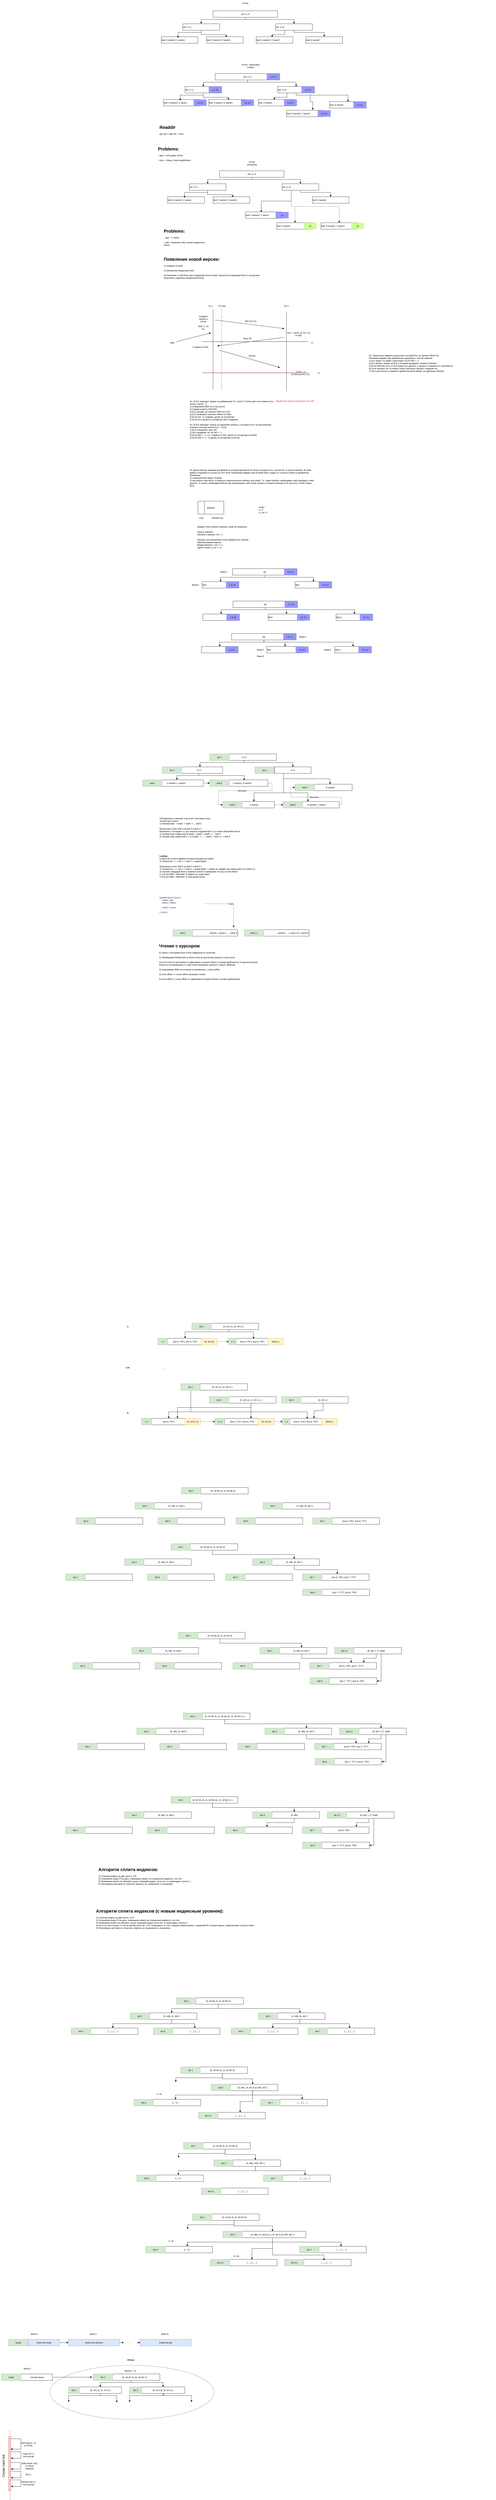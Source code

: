 <mxfile version="26.2.12">
  <diagram name="Страница — 1" id="RW-pO1266FzQhhYjobIq">
    <mxGraphModel dx="1780" dy="533" grid="1" gridSize="10" guides="1" tooltips="1" connect="1" arrows="1" fold="1" page="1" pageScale="1" pageWidth="827" pageHeight="1169" math="0" shadow="0">
      <root>
        <mxCell id="0" />
        <mxCell id="1" parent="0" />
        <mxCell id="q9JlgW84UGrR0ll_Hieg-81" value="" style="ellipse;whiteSpace=wrap;html=1;dashed=1;fontSize=10;" vertex="1" parent="1">
          <mxGeometry x="-456.35" y="10960" width="760.36" height="250" as="geometry" />
        </mxCell>
        <mxCell id="mf_PLKOSiDefCwh0_vWu-9" style="edgeStyle=orthogonalEdgeStyle;rounded=0;orthogonalLoop=1;jettySize=auto;html=1;exitX=0.5;exitY=1;exitDx=0;exitDy=0;fontSize=10;" parent="1" source="mf_PLKOSiDefCwh0_vWu-2" target="mf_PLKOSiDefCwh0_vWu-3" edge="1">
          <mxGeometry relative="1" as="geometry">
            <Array as="points">
              <mxPoint x="450" y="110" />
              <mxPoint x="245" y="110" />
            </Array>
          </mxGeometry>
        </mxCell>
        <mxCell id="mf_PLKOSiDefCwh0_vWu-10" style="edgeStyle=orthogonalEdgeStyle;rounded=0;orthogonalLoop=1;jettySize=auto;html=1;exitX=0.5;exitY=1;exitDx=0;exitDy=0;entryX=0.5;entryY=0;entryDx=0;entryDy=0;fontSize=10;" parent="1" source="mf_PLKOSiDefCwh0_vWu-2" target="mf_PLKOSiDefCwh0_vWu-4" edge="1">
          <mxGeometry relative="1" as="geometry">
            <Array as="points">
              <mxPoint x="450" y="110" />
              <mxPoint x="675" y="110" />
            </Array>
          </mxGeometry>
        </mxCell>
        <mxCell id="mf_PLKOSiDefCwh0_vWu-2" value="idx: 0 | 4" style="rounded=0;whiteSpace=wrap;html=1;align=center;fontSize=10;" parent="1" vertex="1">
          <mxGeometry x="300" y="70" width="299" height="30" as="geometry" />
        </mxCell>
        <mxCell id="mf_PLKOSiDefCwh0_vWu-13" style="edgeStyle=orthogonalEdgeStyle;rounded=0;orthogonalLoop=1;jettySize=auto;html=1;exitX=0.5;exitY=1;exitDx=0;exitDy=0;entryX=0.541;entryY=0.067;entryDx=0;entryDy=0;entryPerimeter=0;fontSize=10;" parent="1" source="mf_PLKOSiDefCwh0_vWu-3" target="mf_PLKOSiDefCwh0_vWu-6" edge="1">
          <mxGeometry relative="1" as="geometry">
            <mxPoint x="250" y="170" as="sourcePoint" />
            <mxPoint x="360" y="200" as="targetPoint" />
            <Array as="points">
              <mxPoint x="245" y="180" />
              <mxPoint x="361" y="180" />
            </Array>
          </mxGeometry>
        </mxCell>
        <mxCell id="mf_PLKOSiDefCwh0_vWu-3" value="idx: 0 | 2" style="rounded=0;whiteSpace=wrap;html=1;align=left;fontSize=10;" parent="1" vertex="1">
          <mxGeometry x="160" y="130" width="170" height="30" as="geometry" />
        </mxCell>
        <mxCell id="mf_PLKOSiDefCwh0_vWu-12" style="edgeStyle=orthogonalEdgeStyle;rounded=0;orthogonalLoop=1;jettySize=auto;html=1;exitX=0.5;exitY=1;exitDx=0;exitDy=0;entryX=0.5;entryY=0;entryDx=0;entryDy=0;fontSize=10;" parent="1" source="mf_PLKOSiDefCwh0_vWu-4" target="mf_PLKOSiDefCwh0_vWu-8" edge="1">
          <mxGeometry relative="1" as="geometry">
            <Array as="points">
              <mxPoint x="675" y="170" />
              <mxPoint x="815" y="170" />
            </Array>
          </mxGeometry>
        </mxCell>
        <mxCell id="mf_PLKOSiDefCwh0_vWu-4" value="idx: 4 | 8" style="rounded=0;whiteSpace=wrap;html=1;align=left;fontSize=10;" parent="1" vertex="1">
          <mxGeometry x="590" y="130" width="170" height="30" as="geometry" />
        </mxCell>
        <mxCell id="mf_PLKOSiDefCwh0_vWu-5" value="leaf: 0 name0 | 1 name1" style="rounded=0;whiteSpace=wrap;html=1;align=left;fontSize=10;" parent="1" vertex="1">
          <mxGeometry x="60" y="190" width="170" height="30" as="geometry" />
        </mxCell>
        <mxCell id="mf_PLKOSiDefCwh0_vWu-6" value="leaf: 2 name2 | 3 name3" style="rounded=0;whiteSpace=wrap;html=1;align=left;fontSize=10;" parent="1" vertex="1">
          <mxGeometry x="270" y="190" width="170" height="30" as="geometry" />
        </mxCell>
        <mxCell id="mf_PLKOSiDefCwh0_vWu-7" value="leaf: 4 name4 | 7 name7" style="rounded=0;whiteSpace=wrap;html=1;align=left;fontSize=10;" parent="1" vertex="1">
          <mxGeometry x="500" y="190" width="170" height="30" as="geometry" />
        </mxCell>
        <mxCell id="mf_PLKOSiDefCwh0_vWu-8" value="leaf: 8 name8" style="rounded=0;whiteSpace=wrap;html=1;align=left;fontSize=10;" parent="1" vertex="1">
          <mxGeometry x="730" y="190" width="170" height="30" as="geometry" />
        </mxCell>
        <mxCell id="mf_PLKOSiDefCwh0_vWu-11" style="edgeStyle=orthogonalEdgeStyle;rounded=0;orthogonalLoop=1;jettySize=auto;html=1;exitX=0.25;exitY=1;exitDx=0;exitDy=0;entryX=0.435;entryY=0.033;entryDx=0;entryDy=0;entryPerimeter=0;fontSize=10;" parent="1" source="mf_PLKOSiDefCwh0_vWu-4" target="mf_PLKOSiDefCwh0_vWu-7" edge="1">
          <mxGeometry relative="1" as="geometry" />
        </mxCell>
        <mxCell id="mf_PLKOSiDefCwh0_vWu-14" style="edgeStyle=orthogonalEdgeStyle;rounded=0;orthogonalLoop=1;jettySize=auto;html=1;exitX=0.5;exitY=1;exitDx=0;exitDy=0;entryX=0.459;entryY=0.167;entryDx=0;entryDy=0;entryPerimeter=0;fontSize=10;" parent="1" source="mf_PLKOSiDefCwh0_vWu-3" target="mf_PLKOSiDefCwh0_vWu-5" edge="1">
          <mxGeometry relative="1" as="geometry">
            <Array as="points">
              <mxPoint x="245" y="170" />
              <mxPoint x="138" y="170" />
            </Array>
          </mxGeometry>
        </mxCell>
        <mxCell id="mf_PLKOSiDefCwh0_vWu-15" value="HTree" style="text;html=1;align=center;verticalAlign=middle;whiteSpace=wrap;rounded=0;fontSize=10;" parent="1" vertex="1">
          <mxGeometry x="419.5" y="20" width="60" height="30" as="geometry" />
        </mxCell>
        <mxCell id="mf_PLKOSiDefCwh0_vWu-16" style="edgeStyle=orthogonalEdgeStyle;rounded=0;orthogonalLoop=1;jettySize=auto;html=1;exitX=0.5;exitY=1;exitDx=0;exitDy=0;fontSize=10;" parent="1" source="mf_PLKOSiDefCwh0_vWu-18" target="mf_PLKOSiDefCwh0_vWu-20" edge="1">
          <mxGeometry relative="1" as="geometry">
            <Array as="points">
              <mxPoint x="460" y="400" />
              <mxPoint x="255" y="400" />
            </Array>
          </mxGeometry>
        </mxCell>
        <mxCell id="mf_PLKOSiDefCwh0_vWu-17" style="edgeStyle=orthogonalEdgeStyle;rounded=0;orthogonalLoop=1;jettySize=auto;html=1;exitX=0.5;exitY=1;exitDx=0;exitDy=0;entryX=0.5;entryY=0;entryDx=0;entryDy=0;fontSize=10;" parent="1" source="mf_PLKOSiDefCwh0_vWu-18" target="mf_PLKOSiDefCwh0_vWu-22" edge="1">
          <mxGeometry relative="1" as="geometry">
            <Array as="points">
              <mxPoint x="460" y="400" />
              <mxPoint x="685" y="400" />
            </Array>
          </mxGeometry>
        </mxCell>
        <mxCell id="mf_PLKOSiDefCwh0_vWu-18" value="idx: 0 | 4" style="rounded=0;whiteSpace=wrap;html=1;align=center;fontSize=10;" parent="1" vertex="1">
          <mxGeometry x="310" y="360" width="299" height="30" as="geometry" />
        </mxCell>
        <mxCell id="mf_PLKOSiDefCwh0_vWu-19" style="edgeStyle=orthogonalEdgeStyle;rounded=0;orthogonalLoop=1;jettySize=auto;html=1;exitX=0.5;exitY=1;exitDx=0;exitDy=0;entryX=0.541;entryY=0.067;entryDx=0;entryDy=0;entryPerimeter=0;fontSize=10;" parent="1" source="mf_PLKOSiDefCwh0_vWu-20" target="mf_PLKOSiDefCwh0_vWu-24" edge="1">
          <mxGeometry relative="1" as="geometry">
            <mxPoint x="260" y="460" as="sourcePoint" />
            <mxPoint x="370" y="490" as="targetPoint" />
            <Array as="points">
              <mxPoint x="255" y="470" />
              <mxPoint x="371" y="470" />
            </Array>
          </mxGeometry>
        </mxCell>
        <mxCell id="mf_PLKOSiDefCwh0_vWu-20" value="idx: 0 | 2" style="rounded=0;whiteSpace=wrap;html=1;align=left;fontSize=10;" parent="1" vertex="1">
          <mxGeometry x="170" y="420" width="170" height="30" as="geometry" />
        </mxCell>
        <mxCell id="mf_PLKOSiDefCwh0_vWu-21" style="edgeStyle=orthogonalEdgeStyle;rounded=0;orthogonalLoop=1;jettySize=auto;html=1;exitX=0.5;exitY=1;exitDx=0;exitDy=0;entryX=0.5;entryY=0;entryDx=0;entryDy=0;fontSize=10;" parent="1" source="mf_PLKOSiDefCwh0_vWu-22" target="mf_PLKOSiDefCwh0_vWu-26" edge="1">
          <mxGeometry relative="1" as="geometry">
            <Array as="points">
              <mxPoint x="685" y="460" />
              <mxPoint x="925" y="460" />
            </Array>
          </mxGeometry>
        </mxCell>
        <mxCell id="mf_PLKOSiDefCwh0_vWu-22" value="idx: 4 | 8" style="rounded=0;whiteSpace=wrap;html=1;align=left;fontSize=10;" parent="1" vertex="1">
          <mxGeometry x="600" y="420" width="170" height="30" as="geometry" />
        </mxCell>
        <mxCell id="mf_PLKOSiDefCwh0_vWu-23" value="leaf: 0 name0 | 1 name1" style="rounded=0;whiteSpace=wrap;html=1;align=left;fontSize=10;" parent="1" vertex="1">
          <mxGeometry x="70" y="480" width="170" height="30" as="geometry" />
        </mxCell>
        <mxCell id="mf_PLKOSiDefCwh0_vWu-24" value="leaf: 2 name2 | 3 name3" style="rounded=0;whiteSpace=wrap;html=1;align=left;fontSize=10;" parent="1" vertex="1">
          <mxGeometry x="280" y="480" width="170" height="30" as="geometry" />
        </mxCell>
        <mxCell id="mf_PLKOSiDefCwh0_vWu-25" value="leaf: 4 name4" style="rounded=0;whiteSpace=wrap;html=1;align=left;fontSize=10;" parent="1" vertex="1">
          <mxGeometry x="510" y="480" width="170" height="30" as="geometry" />
        </mxCell>
        <mxCell id="mf_PLKOSiDefCwh0_vWu-26" value="leaf: 8 name8" style="rounded=0;whiteSpace=wrap;html=1;align=left;fontSize=10;" parent="1" vertex="1">
          <mxGeometry x="840" y="490" width="170" height="30" as="geometry" />
        </mxCell>
        <mxCell id="mf_PLKOSiDefCwh0_vWu-27" style="edgeStyle=orthogonalEdgeStyle;rounded=0;orthogonalLoop=1;jettySize=auto;html=1;exitX=0.25;exitY=1;exitDx=0;exitDy=0;entryX=0.435;entryY=0.033;entryDx=0;entryDy=0;entryPerimeter=0;fontSize=10;" parent="1" source="mf_PLKOSiDefCwh0_vWu-22" target="mf_PLKOSiDefCwh0_vWu-25" edge="1">
          <mxGeometry relative="1" as="geometry" />
        </mxCell>
        <mxCell id="mf_PLKOSiDefCwh0_vWu-28" style="edgeStyle=orthogonalEdgeStyle;rounded=0;orthogonalLoop=1;jettySize=auto;html=1;exitX=0.5;exitY=1;exitDx=0;exitDy=0;entryX=0.459;entryY=0.167;entryDx=0;entryDy=0;entryPerimeter=0;fontSize=10;" parent="1" source="mf_PLKOSiDefCwh0_vWu-20" target="mf_PLKOSiDefCwh0_vWu-23" edge="1">
          <mxGeometry relative="1" as="geometry">
            <Array as="points">
              <mxPoint x="255" y="460" />
              <mxPoint x="148" y="460" />
            </Array>
          </mxGeometry>
        </mxCell>
        <mxCell id="mf_PLKOSiDefCwh0_vWu-29" value="HTree - generation number" style="text;html=1;align=center;verticalAlign=middle;whiteSpace=wrap;rounded=0;fontSize=10;" parent="1" vertex="1">
          <mxGeometry x="414" y="310" width="120.5" height="30" as="geometry" />
        </mxCell>
        <mxCell id="mf_PLKOSiDefCwh0_vWu-30" value="{ 3; 4 }" style="text;html=1;align=center;verticalAlign=middle;whiteSpace=wrap;rounded=0;fillColor=#9999FF;fontSize=10;" parent="1" vertex="1">
          <mxGeometry x="549" y="360" width="60" height="30" as="geometry" />
        </mxCell>
        <mxCell id="mf_PLKOSiDefCwh0_vWu-31" value="{ 3; 4 }" style="text;html=1;align=center;verticalAlign=middle;whiteSpace=wrap;rounded=0;fillColor=#9999FF;fontSize=10;" parent="1" vertex="1">
          <mxGeometry x="710" y="420" width="60" height="30" as="geometry" />
        </mxCell>
        <mxCell id="mf_PLKOSiDefCwh0_vWu-32" value="{ 3; 3}" style="text;html=1;align=center;verticalAlign=middle;whiteSpace=wrap;rounded=0;fillColor=#9999FF;fontSize=10;" parent="1" vertex="1">
          <mxGeometry x="280" y="420" width="60" height="30" as="geometry" />
        </mxCell>
        <mxCell id="mf_PLKOSiDefCwh0_vWu-33" value="{ 3; 0 }" style="text;html=1;align=center;verticalAlign=middle;whiteSpace=wrap;rounded=0;fillColor=#9999FF;fontSize=10;" parent="1" vertex="1">
          <mxGeometry x="210" y="480" width="60" height="30" as="geometry" />
        </mxCell>
        <mxCell id="mf_PLKOSiDefCwh0_vWu-35" value="{ 3; 0 }" style="text;html=1;align=center;verticalAlign=middle;whiteSpace=wrap;rounded=0;fillColor=#9999FF;fontSize=10;" parent="1" vertex="1">
          <mxGeometry x="429.5" y="480" width="60" height="30" as="geometry" />
        </mxCell>
        <mxCell id="mf_PLKOSiDefCwh0_vWu-37" value="{ 3; 0 }" style="text;html=1;align=center;verticalAlign=middle;whiteSpace=wrap;rounded=0;fillColor=#9999FF;fontSize=10;" parent="1" vertex="1">
          <mxGeometry x="950" y="490" width="60" height="30" as="geometry" />
        </mxCell>
        <mxCell id="mf_PLKOSiDefCwh0_vWu-38" value="&lt;h1 style=&quot;margin-top: 0px;&quot;&gt;Readdir&lt;/h1&gt;&lt;div&gt;gen idx != gen lef -&amp;gt; retry&lt;/div&gt;&lt;div&gt;&lt;br&gt;&lt;/div&gt;&lt;p&gt;&lt;br&gt;&lt;/p&gt;" style="text;html=1;whiteSpace=wrap;overflow=hidden;rounded=0;fontSize=10;" parent="1" vertex="1">
          <mxGeometry x="50" y="590" width="180" height="120" as="geometry" />
        </mxCell>
        <mxCell id="mf_PLKOSiDefCwh0_vWu-40" value="leaf: 6 name6 | 7 name7" style="rounded=0;whiteSpace=wrap;html=1;align=left;fontSize=10;" parent="1" vertex="1">
          <mxGeometry x="640" y="530" width="170" height="30" as="geometry" />
        </mxCell>
        <mxCell id="mf_PLKOSiDefCwh0_vWu-42" style="edgeStyle=orthogonalEdgeStyle;rounded=0;orthogonalLoop=1;jettySize=auto;html=1;exitX=0.5;exitY=1;exitDx=0;exitDy=0;entryX=0.718;entryY=-0.067;entryDx=0;entryDy=0;entryPerimeter=0;fontSize=10;" parent="1" source="mf_PLKOSiDefCwh0_vWu-22" target="mf_PLKOSiDefCwh0_vWu-40" edge="1">
          <mxGeometry relative="1" as="geometry">
            <Array as="points">
              <mxPoint x="685" y="460" />
              <mxPoint x="750" y="460" />
              <mxPoint x="750" y="490" />
              <mxPoint x="762" y="490" />
            </Array>
          </mxGeometry>
        </mxCell>
        <mxCell id="mf_PLKOSiDefCwh0_vWu-43" value="&lt;h1 style=&quot;margin-top: 0px;&quot;&gt;Problems:&lt;/h1&gt;&lt;div&gt;- split -&amp;gt; full update HTree&lt;/div&gt;&lt;p&gt;- retry -&amp;gt; delay | read amplification&lt;/p&gt;" style="text;html=1;whiteSpace=wrap;overflow=hidden;rounded=0;fontSize=10;" parent="1" vertex="1">
          <mxGeometry x="42.5" y="690" width="205" height="120" as="geometry" />
        </mxCell>
        <mxCell id="mf_PLKOSiDefCwh0_vWu-44" style="edgeStyle=orthogonalEdgeStyle;rounded=0;orthogonalLoop=1;jettySize=auto;html=1;exitX=0.5;exitY=1;exitDx=0;exitDy=0;fontSize=10;" parent="1" source="mf_PLKOSiDefCwh0_vWu-46" target="mf_PLKOSiDefCwh0_vWu-48" edge="1">
          <mxGeometry relative="1" as="geometry">
            <Array as="points">
              <mxPoint x="480" y="850" />
              <mxPoint x="275" y="850" />
            </Array>
          </mxGeometry>
        </mxCell>
        <mxCell id="mf_PLKOSiDefCwh0_vWu-45" style="edgeStyle=orthogonalEdgeStyle;rounded=0;orthogonalLoop=1;jettySize=auto;html=1;exitX=0.5;exitY=1;exitDx=0;exitDy=0;entryX=0.5;entryY=0;entryDx=0;entryDy=0;fontSize=10;" parent="1" source="mf_PLKOSiDefCwh0_vWu-46" target="mf_PLKOSiDefCwh0_vWu-50" edge="1">
          <mxGeometry relative="1" as="geometry">
            <Array as="points">
              <mxPoint x="480" y="850" />
              <mxPoint x="705" y="850" />
            </Array>
          </mxGeometry>
        </mxCell>
        <mxCell id="mf_PLKOSiDefCwh0_vWu-46" value="idx: 0 | 4" style="rounded=0;whiteSpace=wrap;html=1;align=center;fontSize=10;" parent="1" vertex="1">
          <mxGeometry x="330" y="810" width="299" height="30" as="geometry" />
        </mxCell>
        <mxCell id="mf_PLKOSiDefCwh0_vWu-47" style="edgeStyle=orthogonalEdgeStyle;rounded=0;orthogonalLoop=1;jettySize=auto;html=1;exitX=0.5;exitY=1;exitDx=0;exitDy=0;entryX=0.541;entryY=0.067;entryDx=0;entryDy=0;entryPerimeter=0;fontSize=10;" parent="1" source="mf_PLKOSiDefCwh0_vWu-48" target="mf_PLKOSiDefCwh0_vWu-52" edge="1">
          <mxGeometry relative="1" as="geometry">
            <mxPoint x="280" y="910" as="sourcePoint" />
            <mxPoint x="390" y="940" as="targetPoint" />
            <Array as="points">
              <mxPoint x="275" y="920" />
              <mxPoint x="391" y="920" />
            </Array>
          </mxGeometry>
        </mxCell>
        <mxCell id="mf_PLKOSiDefCwh0_vWu-48" value="idx: 0 | 2" style="rounded=0;whiteSpace=wrap;html=1;align=left;fontSize=10;" parent="1" vertex="1">
          <mxGeometry x="190" y="870" width="170" height="30" as="geometry" />
        </mxCell>
        <mxCell id="mf_PLKOSiDefCwh0_vWu-49" style="edgeStyle=orthogonalEdgeStyle;rounded=0;orthogonalLoop=1;jettySize=auto;html=1;exitX=0.5;exitY=1;exitDx=0;exitDy=0;entryX=0.5;entryY=0;entryDx=0;entryDy=0;fontSize=10;" parent="1" source="mf_PLKOSiDefCwh0_vWu-50" target="mf_PLKOSiDefCwh0_vWu-54" edge="1">
          <mxGeometry relative="1" as="geometry">
            <Array as="points">
              <mxPoint x="705" y="910" />
              <mxPoint x="845" y="910" />
            </Array>
          </mxGeometry>
        </mxCell>
        <mxCell id="mf_PLKOSiDefCwh0_vWu-61" style="edgeStyle=orthogonalEdgeStyle;rounded=0;orthogonalLoop=1;jettySize=auto;html=1;exitX=0.25;exitY=1;exitDx=0;exitDy=0;entryX=0.5;entryY=0;entryDx=0;entryDy=0;dashed=1;fontSize=10;" parent="1" source="mf_PLKOSiDefCwh0_vWu-50" target="mf_PLKOSiDefCwh0_vWu-59" edge="1">
          <mxGeometry relative="1" as="geometry" />
        </mxCell>
        <mxCell id="mf_PLKOSiDefCwh0_vWu-62" style="edgeStyle=orthogonalEdgeStyle;rounded=0;orthogonalLoop=1;jettySize=auto;html=1;exitX=0.25;exitY=1;exitDx=0;exitDy=0;entryX=0.5;entryY=0;entryDx=0;entryDy=0;dashed=1;fontSize=10;" parent="1" source="mf_PLKOSiDefCwh0_vWu-50" target="mf_PLKOSiDefCwh0_vWu-58" edge="1">
          <mxGeometry relative="1" as="geometry" />
        </mxCell>
        <mxCell id="mf_PLKOSiDefCwh0_vWu-50" value="idx: 4 | 8" style="rounded=0;whiteSpace=wrap;html=1;align=left;fontSize=10;" parent="1" vertex="1">
          <mxGeometry x="620" y="870" width="170" height="30" as="geometry" />
        </mxCell>
        <mxCell id="mf_PLKOSiDefCwh0_vWu-51" value="leaf: 0 name0 | 1 name1" style="rounded=0;whiteSpace=wrap;html=1;align=left;fontSize=10;" parent="1" vertex="1">
          <mxGeometry x="90" y="930" width="170" height="30" as="geometry" />
        </mxCell>
        <mxCell id="mf_PLKOSiDefCwh0_vWu-52" value="leaf: 2 name2 | 3 name3" style="rounded=0;whiteSpace=wrap;html=1;align=left;fontSize=10;" parent="1" vertex="1">
          <mxGeometry x="300" y="930" width="170" height="30" as="geometry" />
        </mxCell>
        <mxCell id="mf_PLKOSiDefCwh0_vWu-53" value="leaf: 4 name4 | 7 name7" style="rounded=0;whiteSpace=wrap;html=1;align=left;fontSize=10;" parent="1" vertex="1">
          <mxGeometry x="449.5" y="1000" width="170" height="30" as="geometry" />
        </mxCell>
        <mxCell id="mf_PLKOSiDefCwh0_vWu-54" value="leaf: 8 name8" style="rounded=0;whiteSpace=wrap;html=1;align=left;fontSize=10;" parent="1" vertex="1">
          <mxGeometry x="760" y="930" width="170" height="30" as="geometry" />
        </mxCell>
        <mxCell id="mf_PLKOSiDefCwh0_vWu-55" style="edgeStyle=orthogonalEdgeStyle;rounded=0;orthogonalLoop=1;jettySize=auto;html=1;exitX=0.25;exitY=1;exitDx=0;exitDy=0;entryX=0.435;entryY=0.033;entryDx=0;entryDy=0;entryPerimeter=0;fontSize=10;" parent="1" source="mf_PLKOSiDefCwh0_vWu-50" target="mf_PLKOSiDefCwh0_vWu-53" edge="1">
          <mxGeometry relative="1" as="geometry" />
        </mxCell>
        <mxCell id="mf_PLKOSiDefCwh0_vWu-56" style="edgeStyle=orthogonalEdgeStyle;rounded=0;orthogonalLoop=1;jettySize=auto;html=1;exitX=0.5;exitY=1;exitDx=0;exitDy=0;entryX=0.459;entryY=0.167;entryDx=0;entryDy=0;entryPerimeter=0;fontSize=10;" parent="1" source="mf_PLKOSiDefCwh0_vWu-48" target="mf_PLKOSiDefCwh0_vWu-51" edge="1">
          <mxGeometry relative="1" as="geometry">
            <Array as="points">
              <mxPoint x="275" y="910" />
              <mxPoint x="168" y="910" />
            </Array>
          </mxGeometry>
        </mxCell>
        <mxCell id="mf_PLKOSiDefCwh0_vWu-57" value="HTree versioning" style="text;html=1;align=center;verticalAlign=middle;whiteSpace=wrap;rounded=0;fontSize=10;" parent="1" vertex="1">
          <mxGeometry x="449.5" y="760" width="60" height="30" as="geometry" />
        </mxCell>
        <mxCell id="mf_PLKOSiDefCwh0_vWu-58" value="leaf: 6 name6 | 7 name7" style="rounded=0;whiteSpace=wrap;html=1;align=left;fontSize=10;" parent="1" vertex="1">
          <mxGeometry x="800" y="1050" width="170" height="30" as="geometry" />
        </mxCell>
        <mxCell id="mf_PLKOSiDefCwh0_vWu-59" value="leaf: 4 name4" style="rounded=0;whiteSpace=wrap;html=1;align=left;fontSize=10;" parent="1" vertex="1">
          <mxGeometry x="595" y="1050" width="170" height="30" as="geometry" />
        </mxCell>
        <mxCell id="mf_PLKOSiDefCwh0_vWu-63" value="v1" style="text;html=1;align=center;verticalAlign=middle;whiteSpace=wrap;rounded=0;fillColor=#9999FF;fontSize=10;" parent="1" vertex="1">
          <mxGeometry x="590" y="1000" width="60" height="30" as="geometry" />
        </mxCell>
        <mxCell id="mf_PLKOSiDefCwh0_vWu-64" value="v2" style="text;html=1;align=center;verticalAlign=middle;whiteSpace=wrap;rounded=0;fillColor=#CCFF99;fontSize=10;" parent="1" vertex="1">
          <mxGeometry x="720" y="1050" width="60" height="30" as="geometry" />
        </mxCell>
        <mxCell id="mf_PLKOSiDefCwh0_vWu-66" value="v2" style="text;html=1;align=center;verticalAlign=middle;whiteSpace=wrap;rounded=0;fillColor=#CCFF99;fontSize=10;" parent="1" vertex="1">
          <mxGeometry x="940" y="1050" width="60" height="30" as="geometry" />
        </mxCell>
        <mxCell id="mf_PLKOSiDefCwh0_vWu-67" value="&lt;h1 style=&quot;margin-top: 0px;&quot;&gt;Problems:&lt;/h1&gt;&lt;div&gt;-&amp;nbsp;&lt;span style=&quot;background-color: transparent; color: light-dark(rgb(0, 0, 0), rgb(255, 255, 255));&quot;&gt;split -&amp;nbsp;&lt;/span&gt;&lt;span style=&quot;background-color: transparent; color: light-dark(rgb(0, 0, 0), rgb(255, 255, 255));&quot;&gt;+1 block&lt;/span&gt;&lt;/div&gt;&lt;p&gt;-&amp;nbsp;&lt;span style=&quot;background-color: transparent; color: light-dark(rgb(0, 0, 0), rgb(255, 255, 255));&quot;&gt;split - возможен&amp;nbsp;&lt;/span&gt;&lt;span style=&quot;background-color: transparent; color: light-dark(rgb(0, 0, 0), rgb(255, 255, 255));&quot;&gt;retry чтения индексного блока&lt;/span&gt;&lt;/p&gt;" style="text;html=1;whiteSpace=wrap;overflow=hidden;rounded=0;fontSize=10;" parent="1" vertex="1">
          <mxGeometry x="70" y="1070" width="205" height="120" as="geometry" />
        </mxCell>
        <mxCell id="mf_PLKOSiDefCwh0_vWu-69" value="&lt;h1 style=&quot;margin-top: 0px;&quot;&gt;Появление новой версии:&lt;/h1&gt;&lt;p&gt;1) создаем v2 leafs&lt;/p&gt;&lt;p&gt;2) обновляем индексный блок&lt;/p&gt;&lt;p&gt;3) помечаем v1 leaf блок как устаревший (если клиент прочитал устаревший блок то он должен перечитать родителя (индексный блок))&lt;/p&gt;" style="text;html=1;whiteSpace=wrap;overflow=hidden;rounded=0;fontSize=10;" parent="1" vertex="1">
          <mxGeometry x="70" y="1200" width="480" height="190" as="geometry" />
        </mxCell>
        <mxCell id="04HmaOA_3xTZ1o9605H1-1" value="" style="endArrow=none;html=1;rounded=0;fontSize=10;" parent="1" edge="1">
          <mxGeometry width="50" height="50" relative="1" as="geometry">
            <mxPoint x="300" y="1820" as="sourcePoint" />
            <mxPoint x="300" y="1450" as="targetPoint" />
          </mxGeometry>
        </mxCell>
        <mxCell id="04HmaOA_3xTZ1o9605H1-2" value="" style="endArrow=none;html=1;rounded=0;fontSize=10;" parent="1" edge="1">
          <mxGeometry width="50" height="50" relative="1" as="geometry">
            <mxPoint x="640" y="1830" as="sourcePoint" />
            <mxPoint x="640" y="1460" as="targetPoint" />
          </mxGeometry>
        </mxCell>
        <mxCell id="04HmaOA_3xTZ1o9605H1-4" value="Ex 1" style="text;html=1;align=center;verticalAlign=middle;whiteSpace=wrap;rounded=0;fontSize=10;" parent="1" vertex="1">
          <mxGeometry x="260" y="1420" width="60" height="30" as="geometry" />
        </mxCell>
        <mxCell id="04HmaOA_3xTZ1o9605H1-5" value="Ex 2" style="text;html=1;align=center;verticalAlign=middle;whiteSpace=wrap;rounded=0;fontSize=10;" parent="1" vertex="1">
          <mxGeometry x="610" y="1420" width="60" height="30" as="geometry" />
        </mxCell>
        <mxCell id="04HmaOA_3xTZ1o9605H1-6" value="" style="endArrow=classic;html=1;rounded=0;fontSize=10;" parent="1" edge="1">
          <mxGeometry width="50" height="50" relative="1" as="geometry">
            <mxPoint x="310" y="1500" as="sourcePoint" />
            <mxPoint x="630" y="1540" as="targetPoint" />
          </mxGeometry>
        </mxCell>
        <mxCell id="04HmaOA_3xTZ1o9605H1-7" value="Ref cnt {+1}" style="text;html=1;align=center;verticalAlign=middle;whiteSpace=wrap;rounded=0;fontSize=10;" parent="1" vertex="1">
          <mxGeometry x="396.75" y="1490" width="155" height="30" as="geometry" />
        </mxCell>
        <mxCell id="04HmaOA_3xTZ1o9605H1-8" value="Создали запись в HTree" style="text;html=1;align=center;verticalAlign=middle;whiteSpace=wrap;rounded=0;fontSize=10;" parent="1" vertex="1">
          <mxGeometry x="225" y="1480" width="60" height="30" as="geometry" />
        </mxCell>
        <mxCell id="04HmaOA_3xTZ1o9605H1-9" value="Ex1 + name_hl: Rc (+1) on disc&amp;nbsp;" style="text;html=1;align=center;verticalAlign=middle;whiteSpace=wrap;rounded=0;fontSize=10;" parent="1" vertex="1">
          <mxGeometry x="640" y="1550" width="115" height="30" as="geometry" />
        </mxCell>
        <mxCell id="04HmaOA_3xTZ1o9605H1-10" value="" style="endArrow=classic;html=1;rounded=0;fontSize=10;" parent="1" edge="1">
          <mxGeometry width="50" height="50" relative="1" as="geometry">
            <mxPoint x="630" y="1580" as="sourcePoint" />
            <mxPoint x="320" y="1620" as="targetPoint" />
          </mxGeometry>
        </mxCell>
        <mxCell id="04HmaOA_3xTZ1o9605H1-11" value="Save OK" style="text;html=1;align=center;verticalAlign=middle;whiteSpace=wrap;rounded=0;fontSize=10;" parent="1" vertex="1">
          <mxGeometry x="429.5" y="1570" width="60" height="30" as="geometry" />
        </mxCell>
        <mxCell id="04HmaOA_3xTZ1o9605H1-13" value="" style="endArrow=classic;html=1;rounded=0;fontSize=10;" parent="1" edge="1">
          <mxGeometry width="50" height="50" relative="1" as="geometry">
            <mxPoint x="330" y="1640" as="sourcePoint" />
            <mxPoint x="610" y="1720" as="targetPoint" />
          </mxGeometry>
        </mxCell>
        <mxCell id="04HmaOA_3xTZ1o9605H1-14" value="-1 replace to INO" style="text;html=1;align=center;verticalAlign=middle;whiteSpace=wrap;rounded=0;fontSize=10;" parent="1" vertex="1">
          <mxGeometry x="190" y="1610" width="100" height="30" as="geometry" />
        </mxCell>
        <mxCell id="04HmaOA_3xTZ1o9605H1-15" value="commit" style="text;html=1;align=center;verticalAlign=middle;whiteSpace=wrap;rounded=0;fontSize=10;" parent="1" vertex="1">
          <mxGeometry x="450" y="1650" width="60" height="30" as="geometry" />
        </mxCell>
        <mxCell id="04HmaOA_3xTZ1o9605H1-16" value="1) RC + 1&lt;div&gt;2) Remove Rc (+1)&lt;/div&gt;" style="text;html=1;align=center;verticalAlign=middle;whiteSpace=wrap;rounded=0;fontSize=10;" parent="1" vertex="1">
          <mxGeometry x="640" y="1700" width="130" height="90" as="geometry" />
        </mxCell>
        <mxCell id="04HmaOA_3xTZ1o9605H1-19" value="" style="endArrow=none;html=1;rounded=0;fillColor=#f8cecc;strokeColor=#b85450;strokeWidth=2;fontSize=10;" parent="1" edge="1">
          <mxGeometry width="50" height="50" relative="1" as="geometry">
            <mxPoint x="740" y="1600" as="sourcePoint" />
            <mxPoint x="249" y="1600" as="targetPoint" />
          </mxGeometry>
        </mxCell>
        <mxCell id="04HmaOA_3xTZ1o9605H1-20" value="" style="endArrow=none;html=1;rounded=0;fillColor=#f8cecc;strokeColor=#b85450;strokeWidth=2;fontSize=10;" parent="1" edge="1">
          <mxGeometry width="50" height="50" relative="1" as="geometry">
            <mxPoint x="741" y="1744.5" as="sourcePoint" />
            <mxPoint x="250" y="1744.5" as="targetPoint" />
          </mxGeometry>
        </mxCell>
        <mxCell id="BeQctFbGjYON3i-OoHZe-1" value="A1" style="text;html=1;align=center;verticalAlign=middle;whiteSpace=wrap;rounded=0;strokeWidth=3;fontSize=10;fontColor=light-dark(#e90101, #ededed);" parent="1" vertex="1">
          <mxGeometry x="730" y="1590" width="60" height="30" as="geometry" />
        </mxCell>
        <mxCell id="BeQctFbGjYON3i-OoHZe-2" value="A3" style="text;html=1;align=center;verticalAlign=middle;whiteSpace=wrap;rounded=0;strokeWidth=3;fontSize=10;fontColor=light-dark(#e90101, #ededed);" parent="1" vertex="1">
          <mxGeometry x="760" y="1730" width="60" height="30" as="geometry" />
        </mxCell>
        <mxCell id="BeQctFbGjYON3i-OoHZe-3" value="&lt;font&gt;A1: Произошла авария в результате которой Ex1 не принял SAVE OK.&lt;/font&gt;&lt;div&gt;&lt;font&gt;Резолвим аварию при добавления хардлинка с тем же именем:&lt;br&gt;1) Ex1 видит что файл существует но его INO = -1.&lt;/font&gt;&lt;/div&gt;&lt;div&gt;&lt;font&gt;2) Ex1 делает запрос на Ex2 в котором проверяет наличие intention&lt;/font&gt;&lt;/div&gt;&lt;div&gt;&lt;font&gt;3) Если intention есть то Ex2 может его удалить и процесс создания HL повторяется&lt;/font&gt;&lt;/div&gt;&lt;div&gt;&lt;font&gt;4) Если intention нет то можно сразу повторять процесс создания HL&lt;/font&gt;&lt;/div&gt;&lt;div&gt;&lt;span&gt;3*) Ex1 достаточно отправить идемпотентный запрос на удаление intention&lt;/span&gt;&lt;/div&gt;" style="text;html=1;align=left;verticalAlign=middle;whiteSpace=wrap;rounded=0;fontSize=10;" parent="1" vertex="1">
          <mxGeometry x="1020" y="1630" width="590" height="140" as="geometry" />
        </mxCell>
        <mxCell id="BeQctFbGjYON3i-OoHZe-5" value="&lt;font&gt;A3: Допустим мы заводим для файла на который делается HL блок в котором есть счетчик RC и список intention. В inode файла сохраняется ссылка на этот блок. Расмотрим аварию при которой блок создан но ссылка в inode не добавлена.&lt;/font&gt;&lt;div&gt;&lt;font&gt;Проблемы:&lt;/font&gt;&lt;/div&gt;&lt;div&gt;&lt;font&gt;1) созданый блок будет потерян&lt;/font&gt;&lt;/div&gt;&lt;div&gt;&lt;font&gt;2) при ребуте mds могут оставаться невыполненые intention для inode. Т.к. такие intention необходимо либо разбудить либо удалить. А значит необходим fullscan при перезагрузке либо repair процесс который тригерится по доступу к inode (через Ex2).&lt;/font&gt;&lt;/div&gt;" style="text;html=1;align=left;verticalAlign=middle;whiteSpace=wrap;rounded=0;fontSize=10;" parent="1" vertex="1">
          <mxGeometry x="190" y="2160" width="590" height="140" as="geometry" />
        </mxCell>
        <mxCell id="BeQctFbGjYON3i-OoHZe-7" value="" style="endArrow=none;dashed=1;html=1;dashPattern=1 3;strokeWidth=2;rounded=0;fontSize=10;" parent="1" edge="1">
          <mxGeometry width="50" height="50" relative="1" as="geometry">
            <mxPoint x="340" y="1820" as="sourcePoint" />
            <mxPoint x="340" y="1450" as="targetPoint" />
          </mxGeometry>
        </mxCell>
        <mxCell id="BeQctFbGjYON3i-OoHZe-8" value="TX cord" style="text;html=1;align=center;verticalAlign=middle;whiteSpace=wrap;rounded=0;fontSize=10;" parent="1" vertex="1">
          <mxGeometry x="310" y="1420" width="60" height="30" as="geometry" />
        </mxCell>
        <mxCell id="BeQctFbGjYON3i-OoHZe-9" value="A1: В Ex1 приходит запрос на добавление HL &quot;name1&quot; в htree для этого имени есть запись name1: -1.&lt;div&gt;1) отправляем {&lt;span style=&quot;text-align: center; background-color: transparent; color: light-dark(rgb(0, 0, 0), rgb(255, 255, 255));&quot;&gt;Ref cnt {+1}&lt;/span&gt;&lt;span style=&quot;background-color: transparent; color: light-dark(rgb(0, 0, 0), rgb(255, 255, 255));&quot;&gt;} на Ex2&lt;/span&gt;&lt;/div&gt;&lt;div&gt;&lt;span style=&quot;background-color: transparent; color: light-dark(rgb(0, 0, 0), rgb(255, 255, 255));&quot;&gt;2) отдаем клиенту EAGAIN&lt;/span&gt;&lt;/div&gt;&lt;div&gt;&lt;span style=&quot;background-color: transparent; color: light-dark(rgb(0, 0, 0), rgb(255, 255, 255));&quot;&gt;3) Ex2 доходит до запроса&amp;nbsp;&lt;/span&gt;&lt;span style=&quot;background-color: transparent; color: light-dark(rgb(0, 0, 0), rgb(255, 255, 255));&quot;&gt;{&lt;/span&gt;&lt;span style=&quot;background-color: transparent; color: light-dark(rgb(0, 0, 0), rgb(255, 255, 255)); text-align: center;&quot;&gt;Ref cnt {+1}&lt;/span&gt;&lt;span style=&quot;background-color: transparent; color: light-dark(rgb(0, 0, 0), rgb(255, 255, 255));&quot;&gt;}&lt;/span&gt;&lt;/div&gt;&lt;div&gt;&lt;span style=&quot;background-color: transparent; color: light-dark(rgb(0, 0, 0), rgb(255, 255, 255));&quot;&gt;3) Ex2 проверяет наличие intetion&lt;/span&gt;&lt;span style=&quot;background-color: transparent; color: light-dark(rgb(0, 0, 0), rgb(255, 255, 255));&quot;&gt;&amp;nbsp;в inode&lt;/span&gt;&lt;/div&gt;&lt;div&gt;&lt;span style=&quot;background-color: transparent; color: light-dark(rgb(0, 0, 0), rgb(255, 255, 255));&quot;&gt;4) Если нет, то создаем, далее по алгоритму&lt;/span&gt;&lt;/div&gt;&lt;div&gt;&lt;span style=&quot;background-color: transparent; color: light-dark(rgb(0, 0, 0), rgb(255, 255, 255));&quot;&gt;5) Если есть далее по алгоритму (без создания)&lt;/span&gt;&lt;/div&gt;&lt;div&gt;&lt;span style=&quot;background-color: transparent; color: light-dark(rgb(0, 0, 0), rgb(255, 255, 255));&quot;&gt;&lt;br&gt;&lt;/span&gt;&lt;/div&gt;&lt;div&gt;A2: В Ex2 приходит запрос на удаление объекта, у которого есть не выполненый entention (потеря комита Ex1 -&amp;gt; Ex2):&lt;/div&gt;&lt;div&gt;1) Ex2 отправляет save OK&lt;/div&gt;&lt;div&gt;2) Ex1 проверяет HL на INO = -1&lt;/div&gt;&lt;div&gt;3) Если INO = -1, то -1 replace to INO, далее по алгоритму&amp;nbsp;&lt;span style=&quot;background-color: transparent; color: light-dark(rgb(0, 0, 0), rgb(255, 255, 255));&quot;&gt;(commit)&lt;/span&gt;&lt;/div&gt;&lt;div&gt;4) Eсли INO != -1, то далее по алгоритму (commit)&lt;/div&gt;" style="text;html=1;align=left;verticalAlign=middle;whiteSpace=wrap;rounded=0;fontSize=10;" parent="1" vertex="1">
          <mxGeometry x="190" y="1820" width="410" height="280" as="geometry" />
        </mxCell>
        <mxCell id="BeQctFbGjYON3i-OoHZe-10" value="ADD -1 TO HL" style="text;html=1;align=center;verticalAlign=middle;whiteSpace=wrap;rounded=0;fontSize=10;" parent="1" vertex="1">
          <mxGeometry x="225" y="1520" width="60" height="30" as="geometry" />
        </mxCell>
        <mxCell id="BeQctFbGjYON3i-OoHZe-11" value="Maybe Ex1 intetion leak before next OP" style="text;html=1;align=center;verticalAlign=middle;whiteSpace=wrap;rounded=0;fontColor=#FF0A0A;fontSize=10;" parent="1" vertex="1">
          <mxGeometry x="570" y="1860" width="220" height="30" as="geometry" />
        </mxCell>
        <mxCell id="BeQctFbGjYON3i-OoHZe-12" value="" style="endArrow=classic;html=1;rounded=0;fontSize=10;" parent="1" edge="1">
          <mxGeometry width="50" height="50" relative="1" as="geometry">
            <mxPoint x="130" y="1600" as="sourcePoint" />
            <mxPoint x="290" y="1560" as="targetPoint" />
          </mxGeometry>
        </mxCell>
        <mxCell id="BeQctFbGjYON3i-OoHZe-13" value="Yeild" style="text;html=1;align=center;verticalAlign=middle;whiteSpace=wrap;rounded=0;fontSize=10;" parent="1" vertex="1">
          <mxGeometry x="80" y="1590" width="60" height="30" as="geometry" />
        </mxCell>
        <mxCell id="BeQctFbGjYON3i-OoHZe-17" value="Журнал" style="rounded=0;whiteSpace=wrap;html=1;fontSize=10;" parent="1" vertex="1">
          <mxGeometry x="230" y="2338" width="120" height="60" as="geometry" />
        </mxCell>
        <mxCell id="BeQctFbGjYON3i-OoHZe-18" value="" style="rounded=0;whiteSpace=wrap;html=1;fontSize=10;" parent="1" vertex="1">
          <mxGeometry x="230" y="2338" width="30" height="60" as="geometry" />
        </mxCell>
        <mxCell id="BeQctFbGjYON3i-OoHZe-19" value="LSN" style="text;html=1;align=center;verticalAlign=middle;whiteSpace=wrap;rounded=0;fontSize=10;" parent="1" vertex="1">
          <mxGeometry x="215" y="2400" width="60" height="30" as="geometry" />
        </mxCell>
        <mxCell id="BeQctFbGjYON3i-OoHZe-20" value="&lt;div&gt;&lt;span style=&quot;background-color: transparent; color: light-dark(rgb(0, 0, 0), rgb(255, 255, 255));&quot;&gt;Inode:&lt;/span&gt;&lt;/div&gt;&lt;div&gt;&lt;span style=&quot;background-color: transparent; color: light-dark(rgb(0, 0, 0), rgb(255, 255, 255));&quot;&gt;rc: 0&lt;/span&gt;&lt;/div&gt;&lt;div&gt;rc_lsn: 0&lt;/div&gt;&lt;div&gt;&lt;br&gt;&lt;/div&gt;" style="text;html=1;align=left;verticalAlign=middle;whiteSpace=wrap;rounded=0;fontSize=10;" parent="1" vertex="1">
          <mxGeometry x="510" y="2338" width="320" height="92" as="geometry" />
        </mxCell>
        <mxCell id="BeQctFbGjYON3i-OoHZe-21" value="Intention list" style="text;html=1;align=center;verticalAlign=middle;whiteSpace=wrap;rounded=0;fontSize=10;" parent="1" vertex="1">
          <mxGeometry x="275" y="2400" width="90" height="30" as="geometry" />
        </mxCell>
        <mxCell id="BeQctFbGjYON3i-OoHZe-23" value="Авария: блок inеntion записан, inode не изменена&lt;div&gt;&lt;br&gt;&lt;/div&gt;&lt;div&gt;Запись intention:&lt;/div&gt;&lt;div&gt;intention в журнал, lsn = 1&lt;/div&gt;&lt;div&gt;&lt;br&gt;&lt;/div&gt;&lt;div&gt;Процесс востановления после аварии (Ex2 reboot):&lt;/div&gt;&lt;div&gt;Просматриваем журнал&lt;/div&gt;&lt;div&gt;Видим intention с lsn == 1&lt;/div&gt;&lt;div&gt;идем в inode rc_lsn == 0&lt;/div&gt;&lt;div&gt;&lt;br&gt;&lt;/div&gt;" style="text;html=1;align=left;verticalAlign=middle;whiteSpace=wrap;rounded=0;fontSize=10;" parent="1" vertex="1">
          <mxGeometry x="225" y="2440" width="285" height="140" as="geometry" />
        </mxCell>
        <mxCell id="io7rObgqiktNB00ZLA3A-1" value="{ 4; 0 }" style="text;html=1;align=center;verticalAlign=middle;whiteSpace=wrap;rounded=0;fillColor=#9999FF;fontSize=10;" parent="1" vertex="1">
          <mxGeometry x="785" y="530" width="60" height="30" as="geometry" />
        </mxCell>
        <mxCell id="io7rObgqiktNB00ZLA3A-2" value="{ 4; 0 }" style="text;html=1;align=center;verticalAlign=middle;whiteSpace=wrap;rounded=0;fillColor=#9999FF;fontSize=10;" parent="1" vertex="1">
          <mxGeometry x="629" y="480" width="60" height="30" as="geometry" />
        </mxCell>
        <mxCell id="MJ5-J80cCLJe8jQIAeMC-1" style="edgeStyle=orthogonalEdgeStyle;rounded=0;orthogonalLoop=1;jettySize=auto;html=1;exitX=0.5;exitY=1;exitDx=0;exitDy=0;fontSize=10;" parent="1" source="MJ5-J80cCLJe8jQIAeMC-3" target="MJ5-J80cCLJe8jQIAeMC-5" edge="1">
          <mxGeometry relative="1" as="geometry">
            <Array as="points">
              <mxPoint x="540" y="2690" />
              <mxPoint x="335" y="2690" />
            </Array>
          </mxGeometry>
        </mxCell>
        <mxCell id="MJ5-J80cCLJe8jQIAeMC-2" style="edgeStyle=orthogonalEdgeStyle;rounded=0;orthogonalLoop=1;jettySize=auto;html=1;exitX=0.5;exitY=1;exitDx=0;exitDy=0;entryX=0.5;entryY=0;entryDx=0;entryDy=0;fontSize=10;" parent="1" source="MJ5-J80cCLJe8jQIAeMC-3" target="MJ5-J80cCLJe8jQIAeMC-7" edge="1">
          <mxGeometry relative="1" as="geometry">
            <Array as="points">
              <mxPoint x="540" y="2690" />
              <mxPoint x="765" y="2690" />
            </Array>
          </mxGeometry>
        </mxCell>
        <mxCell id="MJ5-J80cCLJe8jQIAeMC-3" value="idx" style="rounded=0;whiteSpace=wrap;html=1;align=center;fontSize=10;" parent="1" vertex="1">
          <mxGeometry x="390" y="2650" width="299" height="30" as="geometry" />
        </mxCell>
        <mxCell id="MJ5-J80cCLJe8jQIAeMC-5" value="file1" style="rounded=0;whiteSpace=wrap;html=1;align=left;fontSize=10;" parent="1" vertex="1">
          <mxGeometry x="250" y="2710" width="170" height="30" as="geometry" />
        </mxCell>
        <mxCell id="MJ5-J80cCLJe8jQIAeMC-7" value="file2" style="rounded=0;whiteSpace=wrap;html=1;align=left;fontSize=10;" parent="1" vertex="1">
          <mxGeometry x="680" y="2710" width="170" height="30" as="geometry" />
        </mxCell>
        <mxCell id="MJ5-J80cCLJe8jQIAeMC-14" value="{ 3; 3 }" style="text;html=1;align=center;verticalAlign=middle;whiteSpace=wrap;rounded=0;fillColor=#9999FF;fontSize=10;" parent="1" vertex="1">
          <mxGeometry x="629" y="2650" width="60" height="30" as="geometry" />
        </mxCell>
        <mxCell id="MJ5-J80cCLJe8jQIAeMC-15" value="{ 3; 0 }" style="text;html=1;align=center;verticalAlign=middle;whiteSpace=wrap;rounded=0;fillColor=#9999FF;fontSize=10;" parent="1" vertex="1">
          <mxGeometry x="790" y="2710" width="60" height="30" as="geometry" />
        </mxCell>
        <mxCell id="MJ5-J80cCLJe8jQIAeMC-16" value="{ 3; 0}" style="text;html=1;align=center;verticalAlign=middle;whiteSpace=wrap;rounded=0;fillColor=#9999FF;fontSize=10;" parent="1" vertex="1">
          <mxGeometry x="360" y="2710" width="60" height="30" as="geometry" />
        </mxCell>
        <mxCell id="MJ5-J80cCLJe8jQIAeMC-24" value="Read 2" style="text;html=1;align=center;verticalAlign=middle;whiteSpace=wrap;rounded=0;fontSize=10;" parent="1" vertex="1">
          <mxGeometry x="187.5" y="2710" width="60" height="30" as="geometry" />
        </mxCell>
        <mxCell id="MJ5-J80cCLJe8jQIAeMC-25" value="Read 1" style="text;html=1;align=center;verticalAlign=middle;whiteSpace=wrap;rounded=0;fontSize=10;" parent="1" vertex="1">
          <mxGeometry x="320" y="2650" width="60" height="30" as="geometry" />
        </mxCell>
        <mxCell id="MJ5-J80cCLJe8jQIAeMC-27" style="edgeStyle=orthogonalEdgeStyle;rounded=0;orthogonalLoop=1;jettySize=auto;html=1;exitX=0.5;exitY=1;exitDx=0;exitDy=0;fontSize=10;" parent="1" source="MJ5-J80cCLJe8jQIAeMC-29" target="MJ5-J80cCLJe8jQIAeMC-30" edge="1">
          <mxGeometry relative="1" as="geometry">
            <Array as="points">
              <mxPoint x="542.5" y="2840" />
              <mxPoint x="337.5" y="2840" />
            </Array>
          </mxGeometry>
        </mxCell>
        <mxCell id="MJ5-J80cCLJe8jQIAeMC-28" style="edgeStyle=orthogonalEdgeStyle;rounded=0;orthogonalLoop=1;jettySize=auto;html=1;exitX=0.5;exitY=1;exitDx=0;exitDy=0;entryX=0.5;entryY=0;entryDx=0;entryDy=0;fontSize=10;" parent="1" source="MJ5-J80cCLJe8jQIAeMC-29" target="MJ5-J80cCLJe8jQIAeMC-31" edge="1">
          <mxGeometry relative="1" as="geometry">
            <Array as="points">
              <mxPoint x="542" y="2840" />
              <mxPoint x="640" y="2840" />
            </Array>
          </mxGeometry>
        </mxCell>
        <mxCell id="MJ5-J80cCLJe8jQIAeMC-38" style="edgeStyle=orthogonalEdgeStyle;rounded=0;orthogonalLoop=1;jettySize=auto;html=1;exitX=0.5;exitY=1;exitDx=0;exitDy=0;entryX=0.5;entryY=0;entryDx=0;entryDy=0;fontSize=10;" parent="1" source="MJ5-J80cCLJe8jQIAeMC-29" target="MJ5-J80cCLJe8jQIAeMC-37" edge="1">
          <mxGeometry relative="1" as="geometry">
            <Array as="points">
              <mxPoint x="542" y="2840" />
              <mxPoint x="955" y="2840" />
            </Array>
          </mxGeometry>
        </mxCell>
        <mxCell id="MJ5-J80cCLJe8jQIAeMC-29" value="idx" style="rounded=0;whiteSpace=wrap;html=1;align=center;fontSize=10;" parent="1" vertex="1">
          <mxGeometry x="392.5" y="2800" width="299" height="30" as="geometry" />
        </mxCell>
        <mxCell id="MJ5-J80cCLJe8jQIAeMC-30" value="" style="rounded=0;whiteSpace=wrap;html=1;align=left;fontSize=10;" parent="1" vertex="1">
          <mxGeometry x="252.5" y="2860" width="170" height="30" as="geometry" />
        </mxCell>
        <mxCell id="MJ5-J80cCLJe8jQIAeMC-31" value="file2" style="rounded=0;whiteSpace=wrap;html=1;align=left;fontSize=10;" parent="1" vertex="1">
          <mxGeometry x="555" y="2860" width="170" height="30" as="geometry" />
        </mxCell>
        <mxCell id="MJ5-J80cCLJe8jQIAeMC-32" value="{ 3; 4 }" style="text;html=1;align=center;verticalAlign=middle;whiteSpace=wrap;rounded=0;fillColor=#9999FF;fontSize=10;" parent="1" vertex="1">
          <mxGeometry x="631.5" y="2800" width="60" height="30" as="geometry" />
        </mxCell>
        <mxCell id="MJ5-J80cCLJe8jQIAeMC-33" value="{ 4; 0 }" style="text;html=1;align=center;verticalAlign=middle;whiteSpace=wrap;rounded=0;fillColor=#9999FF;fontSize=10;" parent="1" vertex="1">
          <mxGeometry x="689" y="2860" width="60" height="30" as="geometry" />
        </mxCell>
        <mxCell id="MJ5-J80cCLJe8jQIAeMC-34" value="{ 3; 0}" style="text;html=1;align=center;verticalAlign=middle;whiteSpace=wrap;rounded=0;fillColor=#9999FF;fontSize=10;" parent="1" vertex="1">
          <mxGeometry x="362.5" y="2860" width="60" height="30" as="geometry" />
        </mxCell>
        <mxCell id="MJ5-J80cCLJe8jQIAeMC-37" value="file2.1" style="rounded=0;whiteSpace=wrap;html=1;align=left;fontSize=10;" parent="1" vertex="1">
          <mxGeometry x="870" y="2860" width="170" height="30" as="geometry" />
        </mxCell>
        <mxCell id="MJ5-J80cCLJe8jQIAeMC-40" value="{ 4; 0 }" style="text;html=1;align=center;verticalAlign=middle;whiteSpace=wrap;rounded=0;fillColor=#9999FF;fontSize=10;" parent="1" vertex="1">
          <mxGeometry x="980" y="2860" width="60" height="30" as="geometry" />
        </mxCell>
        <mxCell id="MJ5-J80cCLJe8jQIAeMC-41" style="edgeStyle=orthogonalEdgeStyle;rounded=0;orthogonalLoop=1;jettySize=auto;html=1;exitX=0.5;exitY=1;exitDx=0;exitDy=0;fontSize=10;" parent="1" source="MJ5-J80cCLJe8jQIAeMC-44" target="MJ5-J80cCLJe8jQIAeMC-45" edge="1">
          <mxGeometry relative="1" as="geometry">
            <Array as="points">
              <mxPoint x="536.25" y="2990" />
              <mxPoint x="331.25" y="2990" />
            </Array>
          </mxGeometry>
        </mxCell>
        <mxCell id="MJ5-J80cCLJe8jQIAeMC-42" style="edgeStyle=orthogonalEdgeStyle;rounded=0;orthogonalLoop=1;jettySize=auto;html=1;exitX=0.5;exitY=1;exitDx=0;exitDy=0;entryX=0.5;entryY=0;entryDx=0;entryDy=0;fontSize=10;" parent="1" source="MJ5-J80cCLJe8jQIAeMC-44" target="MJ5-J80cCLJe8jQIAeMC-46" edge="1">
          <mxGeometry relative="1" as="geometry">
            <Array as="points">
              <mxPoint x="535.75" y="2990" />
              <mxPoint x="633.75" y="2990" />
            </Array>
          </mxGeometry>
        </mxCell>
        <mxCell id="MJ5-J80cCLJe8jQIAeMC-43" style="edgeStyle=orthogonalEdgeStyle;rounded=0;orthogonalLoop=1;jettySize=auto;html=1;exitX=0.5;exitY=1;exitDx=0;exitDy=0;entryX=0.5;entryY=0;entryDx=0;entryDy=0;fontSize=10;" parent="1" source="MJ5-J80cCLJe8jQIAeMC-44" target="MJ5-J80cCLJe8jQIAeMC-50" edge="1">
          <mxGeometry relative="1" as="geometry">
            <Array as="points">
              <mxPoint x="536" y="2990" />
              <mxPoint x="949" y="2990" />
            </Array>
          </mxGeometry>
        </mxCell>
        <mxCell id="MJ5-J80cCLJe8jQIAeMC-44" value="idx" style="rounded=0;whiteSpace=wrap;html=1;align=center;fontSize=10;" parent="1" vertex="1">
          <mxGeometry x="386.25" y="2950" width="299" height="30" as="geometry" />
        </mxCell>
        <mxCell id="MJ5-J80cCLJe8jQIAeMC-45" value="" style="rounded=0;whiteSpace=wrap;html=1;align=left;fontSize=10;" parent="1" vertex="1">
          <mxGeometry x="246.25" y="3010" width="170" height="30" as="geometry" />
        </mxCell>
        <mxCell id="MJ5-J80cCLJe8jQIAeMC-46" value="file2" style="rounded=0;whiteSpace=wrap;html=1;align=left;fontSize=10;" parent="1" vertex="1">
          <mxGeometry x="548.75" y="3010" width="170" height="30" as="geometry" />
        </mxCell>
        <mxCell id="MJ5-J80cCLJe8jQIAeMC-47" value="{ 3; 4 }" style="text;html=1;align=center;verticalAlign=middle;whiteSpace=wrap;rounded=0;fillColor=#9999FF;fontSize=10;" parent="1" vertex="1">
          <mxGeometry x="625.25" y="2950" width="60" height="30" as="geometry" />
        </mxCell>
        <mxCell id="MJ5-J80cCLJe8jQIAeMC-48" value="{ 4; 0 }" style="text;html=1;align=center;verticalAlign=middle;whiteSpace=wrap;rounded=0;fillColor=#9999FF;fontSize=10;" parent="1" vertex="1">
          <mxGeometry x="682.75" y="3010" width="60" height="30" as="geometry" />
        </mxCell>
        <mxCell id="MJ5-J80cCLJe8jQIAeMC-49" value="{ 3; 0}" style="text;html=1;align=center;verticalAlign=middle;whiteSpace=wrap;rounded=0;fillColor=#9999FF;fontSize=10;" parent="1" vertex="1">
          <mxGeometry x="356.25" y="3010" width="60" height="30" as="geometry" />
        </mxCell>
        <mxCell id="MJ5-J80cCLJe8jQIAeMC-50" value="file2.1" style="rounded=0;whiteSpace=wrap;html=1;align=left;fontSize=10;" parent="1" vertex="1">
          <mxGeometry x="863.75" y="3010" width="170" height="30" as="geometry" />
        </mxCell>
        <mxCell id="MJ5-J80cCLJe8jQIAeMC-51" value="{ 4; 0 }" style="text;html=1;align=center;verticalAlign=middle;whiteSpace=wrap;rounded=0;fillColor=#9999FF;fontSize=10;" parent="1" vertex="1">
          <mxGeometry x="973.75" y="3010" width="60" height="30" as="geometry" />
        </mxCell>
        <mxCell id="MJ5-J80cCLJe8jQIAeMC-52" value="Read 3" style="text;html=1;align=center;verticalAlign=middle;whiteSpace=wrap;rounded=0;fontSize=10;" parent="1" vertex="1">
          <mxGeometry x="488.75" y="3010" width="60" height="30" as="geometry" />
        </mxCell>
        <mxCell id="MJ5-J80cCLJe8jQIAeMC-53" value="Read 4" style="text;html=1;align=center;verticalAlign=middle;whiteSpace=wrap;rounded=0;fontSize=10;" parent="1" vertex="1">
          <mxGeometry x="685.25" y="2950" width="60" height="30" as="geometry" />
        </mxCell>
        <mxCell id="MJ5-J80cCLJe8jQIAeMC-54" value="Read 5" style="text;html=1;align=center;verticalAlign=middle;whiteSpace=wrap;rounded=0;fontSize=10;" parent="1" vertex="1">
          <mxGeometry x="490" y="3040" width="60" height="30" as="geometry" />
        </mxCell>
        <mxCell id="MJ5-J80cCLJe8jQIAeMC-55" value="Read 6" style="text;html=1;align=center;verticalAlign=middle;whiteSpace=wrap;rounded=0;fontSize=10;" parent="1" vertex="1">
          <mxGeometry x="800" y="3010" width="60" height="30" as="geometry" />
        </mxCell>
        <mxCell id="BSGlOFfNUsuVt6koS_C1-1" style="edgeStyle=orthogonalEdgeStyle;rounded=0;orthogonalLoop=1;jettySize=auto;html=1;exitX=0.5;exitY=1;exitDx=0;exitDy=0;fontSize=10;" parent="1" source="BSGlOFfNUsuVt6koS_C1-3" target="BSGlOFfNUsuVt6koS_C1-5" edge="1">
          <mxGeometry relative="1" as="geometry">
            <Array as="points">
              <mxPoint x="444.5" y="3547" />
              <mxPoint x="239.5" y="3547" />
            </Array>
          </mxGeometry>
        </mxCell>
        <mxCell id="BSGlOFfNUsuVt6koS_C1-2" style="edgeStyle=orthogonalEdgeStyle;rounded=0;orthogonalLoop=1;jettySize=auto;html=1;exitX=0.5;exitY=1;exitDx=0;exitDy=0;entryX=0.5;entryY=0;entryDx=0;entryDy=0;fontSize=10;" parent="1" source="BSGlOFfNUsuVt6koS_C1-3" target="BSGlOFfNUsuVt6koS_C1-8" edge="1">
          <mxGeometry relative="1" as="geometry">
            <Array as="points">
              <mxPoint x="444.5" y="3547" />
              <mxPoint x="669.5" y="3547" />
            </Array>
          </mxGeometry>
        </mxCell>
        <mxCell id="BSGlOFfNUsuVt6koS_C1-3" value="0 | 4" style="rounded=0;whiteSpace=wrap;html=1;align=center;fontSize=10;" parent="1" vertex="1">
          <mxGeometry x="294.5" y="3507" width="299" height="30" as="geometry" />
        </mxCell>
        <mxCell id="BSGlOFfNUsuVt6koS_C1-4" style="edgeStyle=orthogonalEdgeStyle;rounded=0;orthogonalLoop=1;jettySize=auto;html=1;exitX=0.5;exitY=1;exitDx=0;exitDy=0;entryX=0.541;entryY=0.067;entryDx=0;entryDy=0;entryPerimeter=0;fontSize=10;" parent="1" source="BSGlOFfNUsuVt6koS_C1-5" target="BSGlOFfNUsuVt6koS_C1-11" edge="1">
          <mxGeometry relative="1" as="geometry">
            <mxPoint x="244.5" y="3607" as="sourcePoint" />
            <mxPoint x="354.5" y="3637" as="targetPoint" />
            <Array as="points">
              <mxPoint x="234.5" y="3607" />
              <mxPoint x="444.5" y="3607" />
            </Array>
          </mxGeometry>
        </mxCell>
        <mxCell id="BSGlOFfNUsuVt6koS_C1-5" value="&amp;nbsp;0 | 2" style="rounded=0;whiteSpace=wrap;html=1;align=center;fontSize=10;" parent="1" vertex="1">
          <mxGeometry x="124.5" y="3567" width="220" height="30" as="geometry" />
        </mxCell>
        <mxCell id="BSGlOFfNUsuVt6koS_C1-6" style="edgeStyle=orthogonalEdgeStyle;rounded=0;orthogonalLoop=1;jettySize=auto;html=1;exitX=0.25;exitY=1;exitDx=0;exitDy=0;fontSize=10;" parent="1" source="BSGlOFfNUsuVt6koS_C1-8" target="BSGlOFfNUsuVt6koS_C1-16" edge="1">
          <mxGeometry relative="1" as="geometry">
            <Array as="points">
              <mxPoint x="627.5" y="3687" />
              <mxPoint x="739.5" y="3687" />
            </Array>
          </mxGeometry>
        </mxCell>
        <mxCell id="BSGlOFfNUsuVt6koS_C1-7" style="edgeStyle=orthogonalEdgeStyle;rounded=0;orthogonalLoop=1;jettySize=auto;html=1;exitX=0.25;exitY=1;exitDx=0;exitDy=0;fontSize=10;" parent="1" source="BSGlOFfNUsuVt6koS_C1-8" target="BSGlOFfNUsuVt6koS_C1-13" edge="1">
          <mxGeometry relative="1" as="geometry" />
        </mxCell>
        <mxCell id="BSGlOFfNUsuVt6koS_C1-8" value="4 | 8" style="rounded=0;whiteSpace=wrap;html=1;align=center;fontSize=10;" parent="1" vertex="1">
          <mxGeometry x="584.5" y="3567" width="170" height="30" as="geometry" />
        </mxCell>
        <mxCell id="BSGlOFfNUsuVt6koS_C1-9" value="" style="edgeStyle=orthogonalEdgeStyle;rounded=0;orthogonalLoop=1;jettySize=auto;html=1;dashed=1;fontSize=10;" parent="1" source="BSGlOFfNUsuVt6koS_C1-10" target="BSGlOFfNUsuVt6koS_C1-23" edge="1">
          <mxGeometry relative="1" as="geometry" />
        </mxCell>
        <mxCell id="BSGlOFfNUsuVt6koS_C1-10" value="0 name0 | 1 name1" style="rounded=0;whiteSpace=wrap;html=1;align=center;fontSize=10;" parent="1" vertex="1">
          <mxGeometry x="4.5" y="3627" width="250" height="30" as="geometry" />
        </mxCell>
        <mxCell id="BSGlOFfNUsuVt6koS_C1-11" value="2 name2 | 3 name3" style="rounded=0;whiteSpace=wrap;html=1;align=center;fontSize=10;" parent="1" vertex="1">
          <mxGeometry x="314.5" y="3627" width="240" height="30" as="geometry" />
        </mxCell>
        <mxCell id="BSGlOFfNUsuVt6koS_C1-12" value="4 name4" style="rounded=0;whiteSpace=wrap;html=1;align=center;fontSize=10;" parent="1" vertex="1">
          <mxGeometry x="394.5" y="3727" width="190" height="30" as="geometry" />
        </mxCell>
        <mxCell id="BSGlOFfNUsuVt6koS_C1-13" value="8 name8" style="rounded=0;whiteSpace=wrap;html=1;align=center;fontSize=10;" parent="1" vertex="1">
          <mxGeometry x="739.5" y="3647" width="205" height="30" as="geometry" />
        </mxCell>
        <mxCell id="BSGlOFfNUsuVt6koS_C1-14" style="edgeStyle=orthogonalEdgeStyle;rounded=0;orthogonalLoop=1;jettySize=auto;html=1;fontSize=10;" parent="1" edge="1">
          <mxGeometry relative="1" as="geometry">
            <Array as="points">
              <mxPoint x="132.5" y="3607" />
            </Array>
            <mxPoint x="234.5" y="3607" as="sourcePoint" />
            <mxPoint x="132.5" y="3627" as="targetPoint" />
          </mxGeometry>
        </mxCell>
        <mxCell id="BSGlOFfNUsuVt6koS_C1-15" style="edgeStyle=orthogonalEdgeStyle;rounded=0;orthogonalLoop=1;jettySize=auto;html=1;exitX=1;exitY=0.5;exitDx=0;exitDy=0;entryX=0;entryY=0.5;entryDx=0;entryDy=0;dashed=1;fontSize=10;" parent="1" target="BSGlOFfNUsuVt6koS_C1-23" edge="1">
          <mxGeometry relative="1" as="geometry">
            <mxPoint x="254.5" y="3642" as="sourcePoint" />
          </mxGeometry>
        </mxCell>
        <mxCell id="BSGlOFfNUsuVt6koS_C1-16" value="6 name6 | 7 name7" style="rounded=0;whiteSpace=wrap;html=1;align=center;fontSize=10;" parent="1" vertex="1">
          <mxGeometry x="674.5" y="3727" width="210" height="30" as="geometry" />
        </mxCell>
        <mxCell id="BSGlOFfNUsuVt6koS_C1-17" value="MinHash" style="edgeStyle=orthogonalEdgeStyle;rounded=0;orthogonalLoop=1;jettySize=auto;html=1;entryX=0;entryY=0.5;entryDx=0;entryDy=0;dashed=1;exitX=1;exitY=0.5;exitDx=0;exitDy=0;fontSize=10;" parent="1" source="BSGlOFfNUsuVt6koS_C1-16" target="BSGlOFfNUsuVt6koS_C1-28" edge="1">
          <mxGeometry relative="1" as="geometry">
            <mxPoint x="894.5" y="3742" as="sourcePoint" />
            <Array as="points">
              <mxPoint x="895" y="3742" />
              <mxPoint x="895" y="3707" />
              <mxPoint x="660" y="3707" />
              <mxPoint x="660" y="3662" />
            </Array>
          </mxGeometry>
        </mxCell>
        <mxCell id="BSGlOFfNUsuVt6koS_C1-18" style="edgeStyle=orthogonalEdgeStyle;rounded=0;orthogonalLoop=1;jettySize=auto;html=1;exitX=1;exitY=0.5;exitDx=0;exitDy=0;entryX=0;entryY=0.5;entryDx=0;entryDy=0;dashed=1;fontSize=10;" parent="1" target="BSGlOFfNUsuVt6koS_C1-27" edge="1">
          <mxGeometry relative="1" as="geometry">
            <mxPoint x="584.5" y="3742" as="sourcePoint" />
          </mxGeometry>
        </mxCell>
        <mxCell id="BSGlOFfNUsuVt6koS_C1-19" value="idx 1" style="text;html=1;align=center;verticalAlign=middle;whiteSpace=wrap;rounded=0;fillColor=#d5e8d4;strokeColor=#82b366;fontSize=10;" parent="1" vertex="1">
          <mxGeometry x="284.5" y="3507" width="90" height="30" as="geometry" />
        </mxCell>
        <mxCell id="BSGlOFfNUsuVt6koS_C1-20" value="idx 2" style="text;html=1;align=center;verticalAlign=middle;whiteSpace=wrap;rounded=0;fillColor=#d5e8d4;strokeColor=#82b366;fontSize=10;" parent="1" vertex="1">
          <mxGeometry x="64.5" y="3567" width="90" height="30" as="geometry" />
        </mxCell>
        <mxCell id="BSGlOFfNUsuVt6koS_C1-21" value="idx 3" style="text;html=1;align=center;verticalAlign=middle;whiteSpace=wrap;rounded=0;fillColor=#d5e8d4;strokeColor=#82b366;fontSize=10;" parent="1" vertex="1">
          <mxGeometry x="493.5" y="3567" width="90" height="30" as="geometry" />
        </mxCell>
        <mxCell id="BSGlOFfNUsuVt6koS_C1-22" value="leaf 1" style="text;html=1;align=center;verticalAlign=middle;whiteSpace=wrap;rounded=0;fillColor=#d5e8d4;strokeColor=#82b366;fontSize=10;" parent="1" vertex="1">
          <mxGeometry x="-25.5" y="3627" width="90" height="30" as="geometry" />
        </mxCell>
        <mxCell id="BSGlOFfNUsuVt6koS_C1-23" value="leaf 2" style="text;html=1;align=center;verticalAlign=middle;whiteSpace=wrap;rounded=0;fillColor=#d5e8d4;strokeColor=#82b366;fontSize=10;" parent="1" vertex="1">
          <mxGeometry x="284.5" y="3627" width="90" height="30" as="geometry" />
        </mxCell>
        <mxCell id="BSGlOFfNUsuVt6koS_C1-24" value="" style="edgeStyle=orthogonalEdgeStyle;rounded=0;orthogonalLoop=1;jettySize=auto;html=1;exitX=0.25;exitY=1;exitDx=0;exitDy=0;entryX=0.5;entryY=0;entryDx=0;entryDy=0;fontSize=10;" parent="1" source="BSGlOFfNUsuVt6koS_C1-8" target="BSGlOFfNUsuVt6koS_C1-12" edge="1">
          <mxGeometry relative="1" as="geometry">
            <mxPoint x="627.5" y="3597" as="sourcePoint" />
            <mxPoint x="477.5" y="3703" as="targetPoint" />
            <Array as="points">
              <mxPoint x="627.5" y="3687" />
              <mxPoint x="489.5" y="3687" />
            </Array>
          </mxGeometry>
        </mxCell>
        <mxCell id="BSGlOFfNUsuVt6koS_C1-25" value="MinHash" style="edgeStyle=orthogonalEdgeStyle;rounded=0;orthogonalLoop=1;jettySize=auto;html=1;exitX=1;exitY=0.5;exitDx=0;exitDy=0;entryX=0;entryY=0.5;entryDx=0;entryDy=0;dashed=1;fontSize=10;" parent="1" target="BSGlOFfNUsuVt6koS_C1-26" edge="1">
          <mxGeometry relative="1" as="geometry">
            <mxPoint x="553.5" y="3642" as="sourcePoint" />
            <Array as="points">
              <mxPoint x="573.5" y="3642" />
              <mxPoint x="573.5" y="3677" />
              <mxPoint x="324.5" y="3677" />
              <mxPoint x="324.5" y="3742" />
            </Array>
          </mxGeometry>
        </mxCell>
        <mxCell id="BSGlOFfNUsuVt6koS_C1-26" value="leaf 3" style="text;html=1;align=center;verticalAlign=middle;whiteSpace=wrap;rounded=0;fillColor=#d5e8d4;strokeColor=#82b366;fontSize=10;" parent="1" vertex="1">
          <mxGeometry x="344.5" y="3727" width="90" height="30" as="geometry" />
        </mxCell>
        <mxCell id="BSGlOFfNUsuVt6koS_C1-27" value="leaf 4" style="text;html=1;align=center;verticalAlign=middle;whiteSpace=wrap;rounded=0;fillColor=#d5e8d4;strokeColor=#82b366;fontSize=10;" parent="1" vertex="1">
          <mxGeometry x="624.5" y="3727" width="90" height="30" as="geometry" />
        </mxCell>
        <mxCell id="BSGlOFfNUsuVt6koS_C1-28" value="leaf 5" style="text;html=1;align=center;verticalAlign=middle;whiteSpace=wrap;rounded=0;fillColor=#d5e8d4;strokeColor=#82b366;fontSize=10;" parent="1" vertex="1">
          <mxGeometry x="679.5" y="3647" width="90" height="30" as="geometry" />
        </mxCell>
        <mxCell id="BSGlOFfNUsuVt6koS_C1-29" value="Объеденяем в связный список все листовые узлы.&lt;br&gt;Чтение без сплита:&lt;br&gt;1) Читаем leaf1 -&amp;gt; leaf2 -&amp;gt; leaf3 -&amp;gt; ... leaf 5&lt;br&gt;&lt;br&gt;Произошел сплит leaf 4 на leaf 4 и leaf 4.1&lt;br&gt;Возможны 2 ситуации т.к. мы сначала создаем leaf 4.1 а затем обновляем leaf 4&lt;br&gt;1) Читаем (при старом leaf 4) leaf1 -&amp;gt; leaf2 -&amp;gt; leaf3 -&amp;gt; ... leaf 5&lt;br&gt;2) Читаем (при новом leaf 4 + 4.1) leaf1 -&amp;gt; ... -&amp;gt; leaf4 -&amp;gt; leaf 4.1 -&amp;gt; leaf 5" style="text;html=1;strokeColor=none;fillColor=none;align=left;verticalAlign=middle;whiteSpace=wrap;rounded=0;fontSize=10;" parent="1" vertex="1">
          <mxGeometry x="49.5" y="3777" width="455" height="140" as="geometry" />
        </mxCell>
        <mxCell id="BSGlOFfNUsuVt6koS_C1-30" value="&lt;b&gt;Lookup&lt;/b&gt;&lt;br&gt;Lookup без сплита (файла который находится в leaf4):&lt;br&gt;1) Читаем idx&amp;nbsp; 1 -&amp;gt; idx 3 -&amp;gt; leaf 4 -&amp;gt; ищем файл&lt;br&gt;&lt;br&gt;Произошел сплит leaf 4 на leaf 4 и leaf 4.1&lt;br&gt;1) Читаем idx&amp;nbsp; 1 -&amp;gt; idx 3 -&amp;gt; leaf 4 -&amp;gt; ищем файл -&amp;gt; файл не найден (на самом деле он в leaf 4.1)&lt;br&gt;2) Читаем следущий блок в связном списке и проверяем 1й хэш в этом блоке&amp;nbsp;&lt;br&gt;2.1) Если Hfile &amp;lt; MinHash то файла не существует&lt;br&gt;2.2) Если Hfile &amp;gt; MinHash то повторяем поиск" style="text;html=1;strokeColor=none;fillColor=none;align=left;verticalAlign=middle;whiteSpace=wrap;rounded=0;fontSize=10;" parent="1" vertex="1">
          <mxGeometry x="49.5" y="3947" width="575" height="160" as="geometry" />
        </mxCell>
        <mxCell id="BSGlOFfNUsuVt6koS_C1-31" value="&amp;nbsp;name0 |&amp;nbsp; name1 | ...&amp;nbsp; name 5" style="rounded=0;whiteSpace=wrap;html=1;align=right;fontSize=10;" parent="1" vertex="1">
          <mxGeometry x="164.25" y="4320" width="250" height="30" as="geometry" />
        </mxCell>
        <mxCell id="BSGlOFfNUsuVt6koS_C1-32" value="leaf 1" style="text;html=1;align=center;verticalAlign=middle;whiteSpace=wrap;rounded=0;fillColor=#d5e8d4;strokeColor=#82b366;fontSize=10;" parent="1" vertex="1">
          <mxGeometry x="115.25" y="4320" width="90" height="30" as="geometry" />
        </mxCell>
        <mxCell id="BSGlOFfNUsuVt6koS_C1-33" value="trash" style="edgeStyle=orthogonalEdgeStyle;rounded=0;orthogonalLoop=1;jettySize=auto;html=1;exitX=1;exitY=0.5;exitDx=0;exitDy=0;dashed=1;fontSize=10;" parent="1" source="BSGlOFfNUsuVt6koS_C1-34" edge="1">
          <mxGeometry relative="1" as="geometry">
            <mxPoint x="395.25" y="4310" as="targetPoint" />
          </mxGeometry>
        </mxCell>
        <mxCell id="BSGlOFfNUsuVt6koS_C1-34" value="&lt;p style=&quot;margin: 10px 0px 0px; padding: 0px; color: rgb(23, 43, 77); font-style: normal; font-weight: 400; letter-spacing: normal; text-indent: 0px; text-transform: none; word-spacing: 0px; background-color: rgb(255, 255, 255);&quot;&gt;typedef struct Cursor {&lt;br&gt;&amp;nbsp; &amp;nbsp; uint64_t lba;&lt;br&gt;&amp;nbsp; &amp;nbsp; uint32_t offset;&lt;/p&gt;&lt;p style=&quot;margin: 10px 0px 0px; padding: 0px; color: rgb(23, 43, 77); font-style: normal; font-weight: 400; letter-spacing: normal; text-indent: 0px; text-transform: none; word-spacing: 0px; background-color: rgb(255, 255, 255);&quot;&gt;&lt;span&gt;&amp;nbsp; &amp;nbsp; uint32_t count;&lt;/span&gt;&lt;/p&gt;&lt;p style=&quot;margin-top: 10px; margin-bottom: 0px; padding: 0px; color: rgb(23, 43, 77);&quot;&gt;&lt;/p&gt;&lt;p style=&quot;margin: 10px 0px 0px; padding: 0px; color: rgb(23, 43, 77); font-style: normal; font-weight: 400; letter-spacing: normal; text-indent: 0px; text-transform: none; word-spacing: 0px; background-color: rgb(255, 255, 255);&quot;&gt;} Cursor;&lt;/p&gt;" style="text;html=1;strokeColor=none;fillColor=none;align=left;verticalAlign=middle;whiteSpace=wrap;rounded=0;fontSize=10;" parent="1" vertex="1">
          <mxGeometry x="49.75" y="4140" width="211" height="120" as="geometry" />
        </mxCell>
        <mxCell id="BSGlOFfNUsuVt6koS_C1-35" value="&lt;span&gt;&amp;nbsp;name6 | ... |&amp;nbsp; name 10 |&amp;nbsp; name11&lt;/span&gt;" style="rounded=0;whiteSpace=wrap;html=1;align=right;fontSize=10;" parent="1" vertex="1">
          <mxGeometry x="495.25" y="4320" width="250" height="30" as="geometry" />
        </mxCell>
        <mxCell id="BSGlOFfNUsuVt6koS_C1-36" value="leaf 1.1" style="text;html=1;align=center;verticalAlign=middle;whiteSpace=wrap;rounded=0;fillColor=#d5e8d4;strokeColor=#82b366;fontSize=10;" parent="1" vertex="1">
          <mxGeometry x="445.25" y="4320" width="90" height="30" as="geometry" />
        </mxCell>
        <mxCell id="BSGlOFfNUsuVt6koS_C1-37" value="&lt;h1&gt;Чтение с курсором&lt;/h1&gt;&lt;p&gt;0) Заного считываем блок HTree найденый по cursor.lba&lt;/p&gt;&lt;p&gt;1) Перебираем DirRecord&#39;ы в блоке пока не достигнем нужного cursor.count&lt;/p&gt;&lt;p&gt;2) если count не достижим то сдвигаемся в начало блока и читаем (дубликаты) (тк данные внутри блока не отсортированы то при сплите возможен пропуск &quot;старых&quot; файлов)&lt;/p&gt;&lt;p&gt;3) сравниваем offset на котором остановились с cursor.offset&lt;/p&gt;&lt;p&gt;4) если offset == cursor.offset начинаем чтение&amp;nbsp;&lt;/p&gt;&lt;p&gt;5) если offset != cursor.offset то сдвигаемся в начало блока и читаем (дубликаты)&lt;/p&gt;&lt;p&gt;&lt;/p&gt;&lt;p&gt;&lt;/p&gt;" style="text;html=1;strokeColor=none;fillColor=none;spacing=5;spacingTop=-20;whiteSpace=wrap;overflow=hidden;rounded=0;fontSize=10;" parent="1" vertex="1">
          <mxGeometry x="45.25" y="4380" width="470" height="260" as="geometry" />
        </mxCell>
        <mxCell id="09wnxTBPhZnGETRd1K_T-1" value="{0, ref L1}, {4, ref L2 }" style="rounded=0;whiteSpace=wrap;html=1;align=center;fontSize=10;" parent="1" vertex="1">
          <mxGeometry x="277.87" y="6140" width="233.5" height="30" as="geometry" />
        </mxCell>
        <mxCell id="09wnxTBPhZnGETRd1K_T-2" style="edgeStyle=orthogonalEdgeStyle;rounded=0;orthogonalLoop=1;jettySize=auto;html=1;exitX=0.5;exitY=1;exitDx=0;exitDy=0;entryX=0.541;entryY=0.067;entryDx=0;entryDy=0;entryPerimeter=0;fontSize=10;" parent="1" target="09wnxTBPhZnGETRd1K_T-5" edge="1">
          <mxGeometry relative="1" as="geometry">
            <mxPoint x="372.87" y="6170" as="sourcePoint" />
            <mxPoint x="471.12" y="6210" as="targetPoint" />
            <Array as="points">
              <mxPoint x="351.12" y="6180" />
              <mxPoint x="561.12" y="6180" />
            </Array>
          </mxGeometry>
        </mxCell>
        <mxCell id="09wnxTBPhZnGETRd1K_T-3" value="" style="edgeStyle=orthogonalEdgeStyle;rounded=0;orthogonalLoop=1;jettySize=auto;html=1;dashed=1;exitX=1;exitY=0.5;exitDx=0;exitDy=0;fontSize=10;" parent="1" source="09wnxTBPhZnGETRd1K_T-10" target="09wnxTBPhZnGETRd1K_T-9" edge="1">
          <mxGeometry relative="1" as="geometry">
            <mxPoint x="296.62" y="6225" as="sourcePoint" />
          </mxGeometry>
        </mxCell>
        <mxCell id="09wnxTBPhZnGETRd1K_T-4" value="{ino-0, &quot;F0&quot;}, {ino-3, &quot;F2&quot;}" style="rounded=0;whiteSpace=wrap;html=1;align=center;fontSize=10;" parent="1" vertex="1">
          <mxGeometry x="90.12" y="6210" width="161" height="30" as="geometry" />
        </mxCell>
        <mxCell id="09wnxTBPhZnGETRd1K_T-5" value="{ino-4, &quot;F4&quot;}, {ino-6, &quot;F6&quot;}" style="rounded=0;whiteSpace=wrap;html=1;align=center;fontSize=10;" parent="1" vertex="1">
          <mxGeometry x="406.62" y="6210" width="150" height="30" as="geometry" />
        </mxCell>
        <mxCell id="09wnxTBPhZnGETRd1K_T-6" style="edgeStyle=orthogonalEdgeStyle;rounded=0;orthogonalLoop=1;jettySize=auto;html=1;entryX=0.5;entryY=0;entryDx=0;entryDy=0;fontSize=10;" parent="1" target="09wnxTBPhZnGETRd1K_T-4" edge="1">
          <mxGeometry relative="1" as="geometry">
            <Array as="points">
              <mxPoint x="170.62" y="6180" />
            </Array>
            <mxPoint x="351.12" y="6180" as="sourcePoint" />
            <mxPoint x="249.12" y="6200" as="targetPoint" />
          </mxGeometry>
        </mxCell>
        <mxCell id="09wnxTBPhZnGETRd1K_T-7" value="Idx 1" style="text;html=1;align=center;verticalAlign=middle;whiteSpace=wrap;rounded=0;fillColor=#d5e8d4;strokeColor=#82b366;fontSize=10;" parent="1" vertex="1">
          <mxGeometry x="202.37" y="6140" width="90" height="30" as="geometry" />
        </mxCell>
        <mxCell id="09wnxTBPhZnGETRd1K_T-8" value="L 1" style="text;html=1;align=center;verticalAlign=middle;whiteSpace=wrap;rounded=0;fillColor=#d5e8d4;strokeColor=#82b366;fontSize=10;" parent="1" vertex="1">
          <mxGeometry x="44.62" y="6210" width="45.5" height="30" as="geometry" />
        </mxCell>
        <mxCell id="09wnxTBPhZnGETRd1K_T-9" value="L 2" style="text;html=1;align=center;verticalAlign=middle;whiteSpace=wrap;rounded=0;fillColor=#d5e8d4;strokeColor=#82b366;fontSize=10;" parent="1" vertex="1">
          <mxGeometry x="372.87" y="6210" width="35.5" height="30" as="geometry" />
        </mxCell>
        <mxCell id="09wnxTBPhZnGETRd1K_T-10" value="{4, ref L2}" style="text;html=1;align=center;verticalAlign=middle;whiteSpace=wrap;rounded=0;fillColor=#fff2cc;strokeColor=#d6b656;fontSize=10;" parent="1" vertex="1">
          <mxGeometry x="244.99" y="6210" width="73.75" height="30" as="geometry" />
        </mxCell>
        <mxCell id="09wnxTBPhZnGETRd1K_T-11" value="{NULL}" style="text;html=1;align=center;verticalAlign=middle;whiteSpace=wrap;rounded=0;fillColor=#fff2cc;strokeColor=#d6b656;fontSize=10;" parent="1" vertex="1">
          <mxGeometry x="552.87" y="6210" width="73.75" height="30" as="geometry" />
        </mxCell>
        <mxCell id="09wnxTBPhZnGETRd1K_T-12" value="{0, ref L1}, {4, ref L2 }" style="rounded=0;whiteSpace=wrap;html=1;align=center;fontSize=10;" parent="1" vertex="1">
          <mxGeometry x="225.99" y="6420" width="233.5" height="30" as="geometry" />
        </mxCell>
        <mxCell id="09wnxTBPhZnGETRd1K_T-13" style="edgeStyle=orthogonalEdgeStyle;rounded=0;orthogonalLoop=1;jettySize=auto;html=1;exitX=0.382;exitY=1;exitDx=0;exitDy=0;entryX=0.541;entryY=0.067;entryDx=0;entryDy=0;entryPerimeter=0;exitPerimeter=0;fontSize=10;" parent="1" source="09wnxTBPhZnGETRd1K_T-12" target="09wnxTBPhZnGETRd1K_T-15" edge="1">
          <mxGeometry relative="1" as="geometry">
            <mxPoint x="356.99" y="6540" as="sourcePoint" />
            <mxPoint x="455.24" y="6580" as="targetPoint" />
            <Array as="points">
              <mxPoint x="197.12" y="6450" />
              <mxPoint x="197.12" y="6550" />
              <mxPoint x="736.12" y="6550" />
            </Array>
          </mxGeometry>
        </mxCell>
        <mxCell id="09wnxTBPhZnGETRd1K_T-14" value="{ino-0, &quot;F0&quot;}" style="rounded=0;whiteSpace=wrap;html=1;align=center;fontSize=10;" parent="1" vertex="1">
          <mxGeometry x="14.37" y="6580" width="161" height="30" as="geometry" />
        </mxCell>
        <mxCell id="09wnxTBPhZnGETRd1K_T-15" value="{ino-4, &quot;F4&quot;}, {ino-6, &quot;F6&quot;}" style="rounded=0;whiteSpace=wrap;html=1;align=center;fontSize=10;" parent="1" vertex="1">
          <mxGeometry x="655.37" y="6580" width="150" height="30" as="geometry" />
        </mxCell>
        <mxCell id="09wnxTBPhZnGETRd1K_T-16" style="edgeStyle=orthogonalEdgeStyle;rounded=0;orthogonalLoop=1;jettySize=auto;html=1;entryX=0.5;entryY=0;entryDx=0;entryDy=0;fontSize=10;" parent="1" target="09wnxTBPhZnGETRd1K_T-14" edge="1">
          <mxGeometry relative="1" as="geometry">
            <Array as="points">
              <mxPoint x="94.49" y="6550" />
              <mxPoint x="94.49" y="6580" />
            </Array>
            <mxPoint x="335.24" y="6550" as="sourcePoint" />
            <mxPoint x="233.24" y="6570" as="targetPoint" />
          </mxGeometry>
        </mxCell>
        <mxCell id="09wnxTBPhZnGETRd1K_T-17" value="Idx 1" style="text;html=1;align=center;verticalAlign=middle;whiteSpace=wrap;rounded=0;fillColor=#d5e8d4;strokeColor=#82b366;fontSize=10;" parent="1" vertex="1">
          <mxGeometry x="150.49" y="6420" width="90" height="30" as="geometry" />
        </mxCell>
        <mxCell id="09wnxTBPhZnGETRd1K_T-18" value="L 1" style="text;html=1;align=center;verticalAlign=middle;whiteSpace=wrap;rounded=0;fillColor=#d5e8d4;strokeColor=#82b366;fontSize=10;" parent="1" vertex="1">
          <mxGeometry x="-31.13" y="6580" width="45.5" height="30" as="geometry" />
        </mxCell>
        <mxCell id="09wnxTBPhZnGETRd1K_T-19" value="L 2" style="text;html=1;align=center;verticalAlign=middle;whiteSpace=wrap;rounded=0;fillColor=#d5e8d4;strokeColor=#82b366;fontSize=10;" parent="1" vertex="1">
          <mxGeometry x="621.62" y="6580" width="35.5" height="30" as="geometry" />
        </mxCell>
        <mxCell id="09wnxTBPhZnGETRd1K_T-20" style="edgeStyle=orthogonalEdgeStyle;rounded=0;orthogonalLoop=1;jettySize=auto;html=1;exitX=1;exitY=0.5;exitDx=0;exitDy=0;entryX=0;entryY=0.5;entryDx=0;entryDy=0;dashed=1;fontSize=10;" parent="1" source="09wnxTBPhZnGETRd1K_T-21" target="09wnxTBPhZnGETRd1K_T-24" edge="1">
          <mxGeometry relative="1" as="geometry" />
        </mxCell>
        <mxCell id="09wnxTBPhZnGETRd1K_T-21" value="{2, ref L1.1}" style="text;html=1;align=center;verticalAlign=middle;whiteSpace=wrap;rounded=0;fillColor=#fff2cc;strokeColor=#d6b656;fontSize=10;" parent="1" vertex="1">
          <mxGeometry x="169.24" y="6580" width="73.75" height="30" as="geometry" />
        </mxCell>
        <mxCell id="09wnxTBPhZnGETRd1K_T-22" value="{NULL}" style="text;html=1;align=center;verticalAlign=middle;whiteSpace=wrap;rounded=0;fillColor=#fff2cc;strokeColor=#d6b656;fontSize=10;" parent="1" vertex="1">
          <mxGeometry x="801.62" y="6580" width="73.75" height="30" as="geometry" />
        </mxCell>
        <mxCell id="09wnxTBPhZnGETRd1K_T-23" value="{ino-2, &quot;F2&quot;}, {ino-3, &quot;F3&quot;}" style="rounded=0;whiteSpace=wrap;html=1;align=center;fontSize=10;" parent="1" vertex="1">
          <mxGeometry x="354.87" y="6580" width="161" height="30" as="geometry" />
        </mxCell>
        <mxCell id="09wnxTBPhZnGETRd1K_T-24" value="L 1.1" style="text;html=1;align=center;verticalAlign=middle;whiteSpace=wrap;rounded=0;fillColor=#d5e8d4;strokeColor=#82b366;fontSize=10;" parent="1" vertex="1">
          <mxGeometry x="309.37" y="6580" width="45.5" height="30" as="geometry" />
        </mxCell>
        <mxCell id="09wnxTBPhZnGETRd1K_T-25" style="edgeStyle=orthogonalEdgeStyle;rounded=0;orthogonalLoop=1;jettySize=auto;html=1;exitX=1;exitY=0.5;exitDx=0;exitDy=0;entryX=0;entryY=0.5;entryDx=0;entryDy=0;dashed=1;fontSize=10;" parent="1" source="09wnxTBPhZnGETRd1K_T-26" target="09wnxTBPhZnGETRd1K_T-19" edge="1">
          <mxGeometry relative="1" as="geometry" />
        </mxCell>
        <mxCell id="09wnxTBPhZnGETRd1K_T-26" value="{4, ref L2}" style="text;html=1;align=center;verticalAlign=middle;whiteSpace=wrap;rounded=0;fillColor=#fff2cc;strokeColor=#d6b656;fontSize=10;" parent="1" vertex="1">
          <mxGeometry x="509.74" y="6580" width="73.75" height="30" as="geometry" />
        </mxCell>
        <mxCell id="09wnxTBPhZnGETRd1K_T-27" style="edgeStyle=orthogonalEdgeStyle;rounded=0;orthogonalLoop=1;jettySize=auto;html=1;exitX=0.5;exitY=1;exitDx=0;exitDy=0;entryX=0.75;entryY=0;entryDx=0;entryDy=0;fontSize=10;" parent="1" source="09wnxTBPhZnGETRd1K_T-29" target="09wnxTBPhZnGETRd1K_T-23" edge="1">
          <mxGeometry relative="1" as="geometry" />
        </mxCell>
        <mxCell id="09wnxTBPhZnGETRd1K_T-28" style="edgeStyle=orthogonalEdgeStyle;rounded=0;orthogonalLoop=1;jettySize=auto;html=1;exitX=0.5;exitY=1;exitDx=0;exitDy=0;entryX=0.75;entryY=0;entryDx=0;entryDy=0;fontSize=10;" parent="1" source="09wnxTBPhZnGETRd1K_T-29" target="09wnxTBPhZnGETRd1K_T-14" edge="1">
          <mxGeometry relative="1" as="geometry">
            <Array as="points">
              <mxPoint x="476.12" y="6530" />
              <mxPoint x="135.12" y="6530" />
            </Array>
          </mxGeometry>
        </mxCell>
        <mxCell id="09wnxTBPhZnGETRd1K_T-29" value="{0, ref L1}, {2, ref L1.1 }" style="rounded=0;whiteSpace=wrap;html=1;align=center;fontSize=10;" parent="1" vertex="1">
          <mxGeometry x="358.87" y="6480" width="233.5" height="30" as="geometry" />
        </mxCell>
        <mxCell id="09wnxTBPhZnGETRd1K_T-30" value="Idx 2" style="text;html=1;align=center;verticalAlign=middle;whiteSpace=wrap;rounded=0;fillColor=#d5e8d4;strokeColor=#82b366;fontSize=10;" parent="1" vertex="1">
          <mxGeometry x="283.37" y="6480" width="90" height="30" as="geometry" />
        </mxCell>
        <mxCell id="09wnxTBPhZnGETRd1K_T-31" style="edgeStyle=orthogonalEdgeStyle;rounded=0;orthogonalLoop=1;jettySize=auto;html=1;exitX=0.5;exitY=1;exitDx=0;exitDy=0;entryX=0.75;entryY=0;entryDx=0;entryDy=0;fontSize=10;" parent="1" source="09wnxTBPhZnGETRd1K_T-32" target="09wnxTBPhZnGETRd1K_T-15" edge="1">
          <mxGeometry relative="1" as="geometry" />
        </mxCell>
        <mxCell id="09wnxTBPhZnGETRd1K_T-32" value="{4, ref L2 }" style="rounded=0;whiteSpace=wrap;html=1;align=center;fontSize=10;" parent="1" vertex="1">
          <mxGeometry x="693.12" y="6480" width="233.5" height="30" as="geometry" />
        </mxCell>
        <mxCell id="09wnxTBPhZnGETRd1K_T-33" value="Idx 3" style="text;html=1;align=center;verticalAlign=middle;whiteSpace=wrap;rounded=0;fillColor=#d5e8d4;strokeColor=#82b366;fontSize=10;" parent="1" vertex="1">
          <mxGeometry x="617.62" y="6480" width="90" height="30" as="geometry" />
        </mxCell>
        <mxCell id="09wnxTBPhZnGETRd1K_T-36" value="{0, ref Idx 2}, {4, ref Idx 3}" style="rounded=0;whiteSpace=wrap;html=1;align=center;fontSize=10;" parent="1" vertex="1">
          <mxGeometry x="229.37" y="6900" width="233.5" height="30" as="geometry" />
        </mxCell>
        <mxCell id="09wnxTBPhZnGETRd1K_T-39" value="Idx 1" style="text;html=1;align=center;verticalAlign=middle;whiteSpace=wrap;rounded=0;fillColor=#d5e8d4;strokeColor=#82b366;fontSize=10;" parent="1" vertex="1">
          <mxGeometry x="153.87" y="6900" width="90" height="30" as="geometry" />
        </mxCell>
        <mxCell id="09wnxTBPhZnGETRd1K_T-51" value="{0, id4}, {2, idx5 }" style="rounded=0;whiteSpace=wrap;html=1;align=center;fontSize=10;" parent="1" vertex="1">
          <mxGeometry x="14" y="6970" width="233.5" height="30" as="geometry" />
        </mxCell>
        <mxCell id="09wnxTBPhZnGETRd1K_T-52" value="Idx 2" style="text;html=1;align=center;verticalAlign=middle;whiteSpace=wrap;rounded=0;fillColor=#d5e8d4;strokeColor=#82b366;fontSize=10;" parent="1" vertex="1">
          <mxGeometry x="-61.5" y="6970" width="90" height="30" as="geometry" />
        </mxCell>
        <mxCell id="09wnxTBPhZnGETRd1K_T-54" value="{4, id6}, {6, idx7 }" style="rounded=0;whiteSpace=wrap;html=1;align=center;fontSize=10;" parent="1" vertex="1">
          <mxGeometry x="607.62" y="6970" width="233.5" height="30" as="geometry" />
        </mxCell>
        <mxCell id="09wnxTBPhZnGETRd1K_T-55" value="Idx 3" style="text;html=1;align=center;verticalAlign=middle;whiteSpace=wrap;rounded=0;fillColor=#d5e8d4;strokeColor=#82b366;fontSize=10;" parent="1" vertex="1">
          <mxGeometry x="532.12" y="6970" width="90" height="30" as="geometry" />
        </mxCell>
        <mxCell id="09wnxTBPhZnGETRd1K_T-56" value="1." style="text;html=1;align=center;verticalAlign=middle;whiteSpace=wrap;rounded=0;fontStyle=1;fontSize=10;" parent="1" vertex="1">
          <mxGeometry x="-123.63" y="6140" width="60" height="30" as="geometry" />
        </mxCell>
        <mxCell id="09wnxTBPhZnGETRd1K_T-57" value="2-4." style="text;html=1;align=center;verticalAlign=middle;whiteSpace=wrap;rounded=0;fontStyle=1;fontSize=10;" parent="1" vertex="1">
          <mxGeometry x="-123.63" y="6330" width="60" height="30" as="geometry" />
        </mxCell>
        <mxCell id="09wnxTBPhZnGETRd1K_T-58" value="5." style="text;html=1;align=center;verticalAlign=middle;whiteSpace=wrap;rounded=0;fontStyle=1;fontSize=10;" parent="1" vertex="1">
          <mxGeometry x="-123.63" y="6540" width="60" height="30" as="geometry" />
        </mxCell>
        <mxCell id="09wnxTBPhZnGETRd1K_T-60" value="...." style="text;html=1;align=center;verticalAlign=middle;whiteSpace=wrap;rounded=0;fontSize=10;" parent="1" vertex="1">
          <mxGeometry x="44.62" y="6330" width="60" height="30" as="geometry" />
        </mxCell>
        <mxCell id="09wnxTBPhZnGETRd1K_T-61" value="" style="rounded=0;whiteSpace=wrap;html=1;align=center;fontSize=10;" parent="1" vertex="1">
          <mxGeometry x="-259" y="7040" width="233.5" height="30" as="geometry" />
        </mxCell>
        <mxCell id="09wnxTBPhZnGETRd1K_T-62" value="Idx 4" style="text;html=1;align=center;verticalAlign=middle;whiteSpace=wrap;rounded=0;fillColor=#d5e8d4;strokeColor=#82b366;fontSize=10;" parent="1" vertex="1">
          <mxGeometry x="-334.5" y="7040" width="90" height="30" as="geometry" />
        </mxCell>
        <mxCell id="09wnxTBPhZnGETRd1K_T-63" value="" style="rounded=0;whiteSpace=wrap;html=1;align=center;fontSize=10;" parent="1" vertex="1">
          <mxGeometry x="120.75" y="7040" width="233.5" height="30" as="geometry" />
        </mxCell>
        <mxCell id="09wnxTBPhZnGETRd1K_T-64" value="Idx 5" style="text;html=1;align=center;verticalAlign=middle;whiteSpace=wrap;rounded=0;fillColor=#d5e8d4;strokeColor=#82b366;fontSize=10;" parent="1" vertex="1">
          <mxGeometry x="45.25" y="7040" width="90" height="30" as="geometry" />
        </mxCell>
        <mxCell id="09wnxTBPhZnGETRd1K_T-69" value="" style="rounded=0;whiteSpace=wrap;html=1;align=center;fontSize=10;" parent="1" vertex="1">
          <mxGeometry x="482.12" y="7040" width="233.5" height="30" as="geometry" />
        </mxCell>
        <mxCell id="09wnxTBPhZnGETRd1K_T-70" value="Idx 6" style="text;html=1;align=center;verticalAlign=middle;whiteSpace=wrap;rounded=0;fillColor=#d5e8d4;strokeColor=#82b366;fontSize=10;" parent="1" vertex="1">
          <mxGeometry x="406.62" y="7040" width="90" height="30" as="geometry" />
        </mxCell>
        <mxCell id="09wnxTBPhZnGETRd1K_T-71" value="{ino-6, &quot;F6&quot;}, {ino-6, &quot;F7&quot;}" style="rounded=0;whiteSpace=wrap;html=1;align=center;fontSize=10;" parent="1" vertex="1">
          <mxGeometry x="837.62" y="7040" width="233.5" height="30" as="geometry" />
        </mxCell>
        <mxCell id="09wnxTBPhZnGETRd1K_T-72" value="Idx 7" style="text;html=1;align=center;verticalAlign=middle;whiteSpace=wrap;rounded=0;fillColor=#d5e8d4;strokeColor=#82b366;fontSize=10;" parent="1" vertex="1">
          <mxGeometry x="762.12" y="7040" width="90" height="30" as="geometry" />
        </mxCell>
        <mxCell id="09wnxTBPhZnGETRd1K_T-106" style="edgeStyle=orthogonalEdgeStyle;rounded=0;orthogonalLoop=1;jettySize=auto;html=1;exitX=0.5;exitY=1;exitDx=0;exitDy=0;fontSize=10;" parent="1" source="09wnxTBPhZnGETRd1K_T-73" target="09wnxTBPhZnGETRd1K_T-77" edge="1">
          <mxGeometry relative="1" as="geometry" />
        </mxCell>
        <mxCell id="09wnxTBPhZnGETRd1K_T-73" value="{0, ref Idx 2}, {4, ref Idx 3}" style="rounded=0;whiteSpace=wrap;html=1;align=center;fontSize=10;" parent="1" vertex="1">
          <mxGeometry x="181.06" y="7160" width="233.5" height="30" as="geometry" />
        </mxCell>
        <mxCell id="09wnxTBPhZnGETRd1K_T-74" value="Idx 1" style="text;html=1;align=center;verticalAlign=middle;whiteSpace=wrap;rounded=0;fillColor=#d5e8d4;strokeColor=#82b366;fontSize=10;" parent="1" vertex="1">
          <mxGeometry x="105.56" y="7160" width="90" height="30" as="geometry" />
        </mxCell>
        <mxCell id="09wnxTBPhZnGETRd1K_T-75" value="{0, id4}, {2, idx5 }" style="rounded=0;whiteSpace=wrap;html=1;align=center;fontSize=10;" parent="1" vertex="1">
          <mxGeometry x="-34.31" y="7230" width="233.5" height="30" as="geometry" />
        </mxCell>
        <mxCell id="09wnxTBPhZnGETRd1K_T-76" value="Idx 2" style="text;html=1;align=center;verticalAlign=middle;whiteSpace=wrap;rounded=0;fillColor=#d5e8d4;strokeColor=#82b366;fontSize=10;" parent="1" vertex="1">
          <mxGeometry x="-109.81" y="7230" width="90" height="30" as="geometry" />
        </mxCell>
        <mxCell id="09wnxTBPhZnGETRd1K_T-77" value="{4, id6}, {6, idx7 }" style="rounded=0;whiteSpace=wrap;html=1;align=center;fontSize=10;" parent="1" vertex="1">
          <mxGeometry x="559.31" y="7230" width="233.5" height="30" as="geometry" />
        </mxCell>
        <mxCell id="09wnxTBPhZnGETRd1K_T-78" value="Idx 3" style="text;html=1;align=center;verticalAlign=middle;whiteSpace=wrap;rounded=0;fillColor=#d5e8d4;strokeColor=#82b366;fontSize=10;" parent="1" vertex="1">
          <mxGeometry x="483.81" y="7230" width="90" height="30" as="geometry" />
        </mxCell>
        <mxCell id="09wnxTBPhZnGETRd1K_T-79" value="" style="rounded=0;whiteSpace=wrap;html=1;align=center;fontSize=10;" parent="1" vertex="1">
          <mxGeometry x="-307.31" y="7300" width="233.5" height="30" as="geometry" />
        </mxCell>
        <mxCell id="09wnxTBPhZnGETRd1K_T-80" value="Idx 4" style="text;html=1;align=center;verticalAlign=middle;whiteSpace=wrap;rounded=0;fillColor=#d5e8d4;strokeColor=#82b366;fontSize=10;" parent="1" vertex="1">
          <mxGeometry x="-382.81" y="7300" width="90" height="30" as="geometry" />
        </mxCell>
        <mxCell id="09wnxTBPhZnGETRd1K_T-81" value="" style="rounded=0;whiteSpace=wrap;html=1;align=center;fontSize=10;" parent="1" vertex="1">
          <mxGeometry x="72.44" y="7300" width="233.5" height="30" as="geometry" />
        </mxCell>
        <mxCell id="09wnxTBPhZnGETRd1K_T-82" value="Idx 5" style="text;html=1;align=center;verticalAlign=middle;whiteSpace=wrap;rounded=0;fillColor=#d5e8d4;strokeColor=#82b366;fontSize=10;" parent="1" vertex="1">
          <mxGeometry x="-3.06" y="7300" width="90" height="30" as="geometry" />
        </mxCell>
        <mxCell id="09wnxTBPhZnGETRd1K_T-83" value="" style="rounded=0;whiteSpace=wrap;html=1;align=center;fontSize=10;" parent="1" vertex="1">
          <mxGeometry x="433.81" y="7300" width="233.5" height="30" as="geometry" />
        </mxCell>
        <mxCell id="09wnxTBPhZnGETRd1K_T-84" value="Idx 6" style="text;html=1;align=center;verticalAlign=middle;whiteSpace=wrap;rounded=0;fillColor=#d5e8d4;strokeColor=#82b366;fontSize=10;" parent="1" vertex="1">
          <mxGeometry x="358.31" y="7300" width="90" height="30" as="geometry" />
        </mxCell>
        <mxCell id="09wnxTBPhZnGETRd1K_T-85" value="{ino-6, &quot;F6&quot;}, {ino-7, &quot;F7&quot;}" style="rounded=0;whiteSpace=wrap;html=1;align=center;fontSize=10;" parent="1" vertex="1">
          <mxGeometry x="789.31" y="7300" width="233.5" height="30" as="geometry" />
        </mxCell>
        <mxCell id="09wnxTBPhZnGETRd1K_T-86" value="Idx 7" style="text;html=1;align=center;verticalAlign=middle;whiteSpace=wrap;rounded=0;fillColor=#d5e8d4;strokeColor=#82b366;fontSize=10;" parent="1" vertex="1">
          <mxGeometry x="713.81" y="7300" width="90" height="30" as="geometry" />
        </mxCell>
        <mxCell id="09wnxTBPhZnGETRd1K_T-87" value="&amp;nbsp;{ino-7, &quot;F7&quot;}, {ino-8, &quot;F8&quot;}" style="rounded=0;whiteSpace=wrap;html=1;align=center;fontSize=10;" parent="1" vertex="1">
          <mxGeometry x="791.12" y="7370" width="233.5" height="30" as="geometry" />
        </mxCell>
        <mxCell id="09wnxTBPhZnGETRd1K_T-88" value="Idx 8" style="text;html=1;align=center;verticalAlign=middle;whiteSpace=wrap;rounded=0;fillColor=#d5e8d4;strokeColor=#82b366;fontSize=10;" parent="1" vertex="1">
          <mxGeometry x="715.62" y="7370" width="90" height="30" as="geometry" />
        </mxCell>
        <mxCell id="09wnxTBPhZnGETRd1K_T-110" style="edgeStyle=orthogonalEdgeStyle;rounded=0;orthogonalLoop=1;jettySize=auto;html=1;exitX=0.5;exitY=1;exitDx=0;exitDy=0;entryX=0.5;entryY=0;entryDx=0;entryDy=0;fontSize=10;" parent="1" source="09wnxTBPhZnGETRd1K_T-89" target="09wnxTBPhZnGETRd1K_T-93" edge="1">
          <mxGeometry relative="1" as="geometry" />
        </mxCell>
        <mxCell id="09wnxTBPhZnGETRd1K_T-89" value="{0, ref Idx 2}, {4, ref Idx 3}" style="rounded=0;whiteSpace=wrap;html=1;align=center;fontSize=10;" parent="1" vertex="1">
          <mxGeometry x="215.15" y="7570" width="233.5" height="30" as="geometry" />
        </mxCell>
        <mxCell id="09wnxTBPhZnGETRd1K_T-90" value="Idx 1" style="text;html=1;align=center;verticalAlign=middle;whiteSpace=wrap;rounded=0;fillColor=#d5e8d4;strokeColor=#82b366;fontSize=10;" parent="1" vertex="1">
          <mxGeometry x="139.65" y="7570" width="90" height="30" as="geometry" />
        </mxCell>
        <mxCell id="09wnxTBPhZnGETRd1K_T-91" value="{0, id4}, {2, idx5 }" style="rounded=0;whiteSpace=wrap;html=1;align=center;fontSize=10;" parent="1" vertex="1">
          <mxGeometry x="-0.22" y="7640" width="233.5" height="30" as="geometry" />
        </mxCell>
        <mxCell id="09wnxTBPhZnGETRd1K_T-92" value="Idx 2" style="text;html=1;align=center;verticalAlign=middle;whiteSpace=wrap;rounded=0;fillColor=#d5e8d4;strokeColor=#82b366;fontSize=10;" parent="1" vertex="1">
          <mxGeometry x="-75.72" y="7640" width="90" height="30" as="geometry" />
        </mxCell>
        <mxCell id="09wnxTBPhZnGETRd1K_T-111" style="edgeStyle=orthogonalEdgeStyle;rounded=0;orthogonalLoop=1;jettySize=auto;html=1;exitX=0.5;exitY=1;exitDx=0;exitDy=0;fontSize=10;" parent="1" source="09wnxTBPhZnGETRd1K_T-93" target="09wnxTBPhZnGETRd1K_T-101" edge="1">
          <mxGeometry relative="1" as="geometry" />
        </mxCell>
        <mxCell id="09wnxTBPhZnGETRd1K_T-93" value="{4, id6}, {6, idx7 }" style="rounded=0;whiteSpace=wrap;html=1;align=center;fontSize=10;" parent="1" vertex="1">
          <mxGeometry x="593.4" y="7640" width="233.5" height="30" as="geometry" />
        </mxCell>
        <mxCell id="09wnxTBPhZnGETRd1K_T-94" value="Idx 3" style="text;html=1;align=center;verticalAlign=middle;whiteSpace=wrap;rounded=0;fillColor=#d5e8d4;strokeColor=#82b366;fontSize=10;" parent="1" vertex="1">
          <mxGeometry x="517.9" y="7640" width="90" height="30" as="geometry" />
        </mxCell>
        <mxCell id="09wnxTBPhZnGETRd1K_T-95" value="" style="rounded=0;whiteSpace=wrap;html=1;align=center;fontSize=10;" parent="1" vertex="1">
          <mxGeometry x="-273.22" y="7710" width="233.5" height="30" as="geometry" />
        </mxCell>
        <mxCell id="09wnxTBPhZnGETRd1K_T-96" value="Idx 4" style="text;html=1;align=center;verticalAlign=middle;whiteSpace=wrap;rounded=0;fillColor=#d5e8d4;strokeColor=#82b366;fontSize=10;" parent="1" vertex="1">
          <mxGeometry x="-348.72" y="7710" width="90" height="30" as="geometry" />
        </mxCell>
        <mxCell id="09wnxTBPhZnGETRd1K_T-97" value="" style="rounded=0;whiteSpace=wrap;html=1;align=center;fontSize=10;" parent="1" vertex="1">
          <mxGeometry x="106.53" y="7710" width="233.5" height="30" as="geometry" />
        </mxCell>
        <mxCell id="09wnxTBPhZnGETRd1K_T-98" value="Idx 5" style="text;html=1;align=center;verticalAlign=middle;whiteSpace=wrap;rounded=0;fillColor=#d5e8d4;strokeColor=#82b366;fontSize=10;" parent="1" vertex="1">
          <mxGeometry x="31.03" y="7710" width="90" height="30" as="geometry" />
        </mxCell>
        <mxCell id="09wnxTBPhZnGETRd1K_T-99" value="" style="rounded=0;whiteSpace=wrap;html=1;align=center;fontSize=10;" parent="1" vertex="1">
          <mxGeometry x="467.9" y="7710" width="233.5" height="30" as="geometry" />
        </mxCell>
        <mxCell id="09wnxTBPhZnGETRd1K_T-100" value="Idx 6" style="text;html=1;align=center;verticalAlign=middle;whiteSpace=wrap;rounded=0;fillColor=#d5e8d4;strokeColor=#82b366;fontSize=10;" parent="1" vertex="1">
          <mxGeometry x="392.4" y="7710" width="90" height="30" as="geometry" />
        </mxCell>
        <mxCell id="09wnxTBPhZnGETRd1K_T-101" value="{ino-6, &quot;F6&quot;}, {ino-7, &quot;F7&quot;}" style="rounded=0;whiteSpace=wrap;html=1;align=center;fontSize=10;" parent="1" vertex="1">
          <mxGeometry x="823.4" y="7710" width="233.5" height="30" as="geometry" />
        </mxCell>
        <mxCell id="09wnxTBPhZnGETRd1K_T-102" value="Idx 7" style="text;html=1;align=center;verticalAlign=middle;whiteSpace=wrap;rounded=0;fillColor=#d5e8d4;strokeColor=#82b366;fontSize=10;" parent="1" vertex="1">
          <mxGeometry x="747.9" y="7710" width="90" height="30" as="geometry" />
        </mxCell>
        <mxCell id="09wnxTBPhZnGETRd1K_T-103" value="&amp;nbsp;{ino-7, &quot;F7&quot;}, {ino-8, &quot;F8&quot;}" style="rounded=0;whiteSpace=wrap;html=1;align=center;fontSize=10;" parent="1" vertex="1">
          <mxGeometry x="825.21" y="7780" width="233.5" height="30" as="geometry" />
        </mxCell>
        <mxCell id="09wnxTBPhZnGETRd1K_T-104" value="Idx 8" style="text;html=1;align=center;verticalAlign=middle;whiteSpace=wrap;rounded=0;fillColor=#d5e8d4;strokeColor=#82b366;fontSize=10;" parent="1" vertex="1">
          <mxGeometry x="749.71" y="7780" width="90" height="30" as="geometry" />
        </mxCell>
        <mxCell id="09wnxTBPhZnGETRd1K_T-107" style="edgeStyle=orthogonalEdgeStyle;rounded=0;orthogonalLoop=1;jettySize=auto;html=1;exitX=0.5;exitY=1;exitDx=0;exitDy=0;entryX=0.369;entryY=0.025;entryDx=0;entryDy=0;entryPerimeter=0;fontSize=10;" parent="1" source="09wnxTBPhZnGETRd1K_T-77" target="09wnxTBPhZnGETRd1K_T-85" edge="1">
          <mxGeometry relative="1" as="geometry" />
        </mxCell>
        <mxCell id="09wnxTBPhZnGETRd1K_T-112" style="edgeStyle=orthogonalEdgeStyle;rounded=0;orthogonalLoop=1;jettySize=auto;html=1;exitX=0.5;exitY=1;exitDx=0;exitDy=0;entryX=0.75;entryY=0;entryDx=0;entryDy=0;fontSize=10;" parent="1" source="09wnxTBPhZnGETRd1K_T-108" target="09wnxTBPhZnGETRd1K_T-101" edge="1">
          <mxGeometry relative="1" as="geometry" />
        </mxCell>
        <mxCell id="09wnxTBPhZnGETRd1K_T-113" style="edgeStyle=orthogonalEdgeStyle;rounded=0;orthogonalLoop=1;jettySize=auto;html=1;exitX=0.5;exitY=1;exitDx=0;exitDy=0;entryX=1;entryY=0.5;entryDx=0;entryDy=0;fontSize=10;" parent="1" source="09wnxTBPhZnGETRd1K_T-108" target="09wnxTBPhZnGETRd1K_T-103" edge="1">
          <mxGeometry relative="1" as="geometry">
            <Array as="points">
              <mxPoint x="1079" y="7670" />
              <mxPoint x="1079" y="7795" />
            </Array>
          </mxGeometry>
        </mxCell>
        <mxCell id="09wnxTBPhZnGETRd1K_T-108" value="{6, idx7 }, {7, idx8}" style="rounded=0;whiteSpace=wrap;html=1;align=center;fontSize=10;" parent="1" vertex="1">
          <mxGeometry x="939.25" y="7640" width="233.5" height="30" as="geometry" />
        </mxCell>
        <mxCell id="09wnxTBPhZnGETRd1K_T-109" value="Idx 3.1" style="text;html=1;align=center;verticalAlign=middle;whiteSpace=wrap;rounded=0;fillColor=#d5e8d4;strokeColor=#82b366;fontSize=10;" parent="1" vertex="1">
          <mxGeometry x="863.75" y="7640" width="90" height="30" as="geometry" />
        </mxCell>
        <mxCell id="09wnxTBPhZnGETRd1K_T-114" style="edgeStyle=orthogonalEdgeStyle;rounded=0;orthogonalLoop=1;jettySize=auto;html=1;exitX=0.5;exitY=1;exitDx=0;exitDy=0;entryX=0.5;entryY=0;entryDx=0;entryDy=0;fontSize=10;" parent="1" source="09wnxTBPhZnGETRd1K_T-115" target="09wnxTBPhZnGETRd1K_T-120" edge="1">
          <mxGeometry relative="1" as="geometry" />
        </mxCell>
        <mxCell id="09wnxTBPhZnGETRd1K_T-136" style="edgeStyle=orthogonalEdgeStyle;rounded=0;orthogonalLoop=1;jettySize=auto;html=1;exitX=0.5;exitY=1;exitDx=0;exitDy=0;entryX=0.5;entryY=0;entryDx=0;entryDy=0;fontSize=10;" parent="1" source="09wnxTBPhZnGETRd1K_T-115" target="09wnxTBPhZnGETRd1K_T-134" edge="1">
          <mxGeometry relative="1" as="geometry" />
        </mxCell>
        <mxCell id="09wnxTBPhZnGETRd1K_T-115" value="{0, ref Idx 2}, {4, ref Idx 3}, { 6. ref idx 3.1 }" style="rounded=0;whiteSpace=wrap;html=1;align=center;fontSize=10;" parent="1" vertex="1">
          <mxGeometry x="237.64" y="7943" width="233.5" height="30" as="geometry" />
        </mxCell>
        <mxCell id="09wnxTBPhZnGETRd1K_T-116" value="Idx 1" style="text;html=1;align=center;verticalAlign=middle;whiteSpace=wrap;rounded=0;fillColor=#d5e8d4;strokeColor=#82b366;fontSize=10;" parent="1" vertex="1">
          <mxGeometry x="162.14" y="7943" width="90" height="30" as="geometry" />
        </mxCell>
        <mxCell id="09wnxTBPhZnGETRd1K_T-117" value="{0, id4}, {2, idx5 }" style="rounded=0;whiteSpace=wrap;html=1;align=center;fontSize=10;" parent="1" vertex="1">
          <mxGeometry x="22.27" y="8013" width="233.5" height="30" as="geometry" />
        </mxCell>
        <mxCell id="09wnxTBPhZnGETRd1K_T-118" value="Idx 2" style="text;html=1;align=center;verticalAlign=middle;whiteSpace=wrap;rounded=0;fillColor=#d5e8d4;strokeColor=#82b366;fontSize=10;" parent="1" vertex="1">
          <mxGeometry x="-53.23" y="8013" width="90" height="30" as="geometry" />
        </mxCell>
        <mxCell id="09wnxTBPhZnGETRd1K_T-119" style="edgeStyle=orthogonalEdgeStyle;rounded=0;orthogonalLoop=1;jettySize=auto;html=1;exitX=0.5;exitY=1;exitDx=0;exitDy=0;fontSize=10;" parent="1" source="09wnxTBPhZnGETRd1K_T-120" target="09wnxTBPhZnGETRd1K_T-128" edge="1">
          <mxGeometry relative="1" as="geometry" />
        </mxCell>
        <mxCell id="09wnxTBPhZnGETRd1K_T-120" value="{4, id6}, {6, idx7 }" style="rounded=0;whiteSpace=wrap;html=1;align=center;fontSize=10;" parent="1" vertex="1">
          <mxGeometry x="615.89" y="8013" width="233.5" height="30" as="geometry" />
        </mxCell>
        <mxCell id="09wnxTBPhZnGETRd1K_T-121" value="Idx 3" style="text;html=1;align=center;verticalAlign=middle;whiteSpace=wrap;rounded=0;fillColor=#d5e8d4;strokeColor=#82b366;fontSize=10;" parent="1" vertex="1">
          <mxGeometry x="540.39" y="8013" width="90" height="30" as="geometry" />
        </mxCell>
        <mxCell id="09wnxTBPhZnGETRd1K_T-122" value="" style="rounded=0;whiteSpace=wrap;html=1;align=center;fontSize=10;" parent="1" vertex="1">
          <mxGeometry x="-250.73" y="8083" width="233.5" height="30" as="geometry" />
        </mxCell>
        <mxCell id="09wnxTBPhZnGETRd1K_T-123" value="Idx 4" style="text;html=1;align=center;verticalAlign=middle;whiteSpace=wrap;rounded=0;fillColor=#d5e8d4;strokeColor=#82b366;fontSize=10;" parent="1" vertex="1">
          <mxGeometry x="-326.23" y="8083" width="90" height="30" as="geometry" />
        </mxCell>
        <mxCell id="09wnxTBPhZnGETRd1K_T-124" value="" style="rounded=0;whiteSpace=wrap;html=1;align=center;fontSize=10;" parent="1" vertex="1">
          <mxGeometry x="129.02" y="8083" width="233.5" height="30" as="geometry" />
        </mxCell>
        <mxCell id="09wnxTBPhZnGETRd1K_T-125" value="Idx 5" style="text;html=1;align=center;verticalAlign=middle;whiteSpace=wrap;rounded=0;fillColor=#d5e8d4;strokeColor=#82b366;fontSize=10;" parent="1" vertex="1">
          <mxGeometry x="53.52" y="8083" width="90" height="30" as="geometry" />
        </mxCell>
        <mxCell id="09wnxTBPhZnGETRd1K_T-126" value="" style="rounded=0;whiteSpace=wrap;html=1;align=center;fontSize=10;" parent="1" vertex="1">
          <mxGeometry x="490.39" y="8083" width="233.5" height="30" as="geometry" />
        </mxCell>
        <mxCell id="09wnxTBPhZnGETRd1K_T-127" value="Idx 6" style="text;html=1;align=center;verticalAlign=middle;whiteSpace=wrap;rounded=0;fillColor=#d5e8d4;strokeColor=#82b366;fontSize=10;" parent="1" vertex="1">
          <mxGeometry x="414.89" y="8083" width="90" height="30" as="geometry" />
        </mxCell>
        <mxCell id="09wnxTBPhZnGETRd1K_T-128" value="{ino-6, &quot;F6&quot;}, {ino-7, &quot;F7&quot;}" style="rounded=0;whiteSpace=wrap;html=1;align=center;fontSize=10;" parent="1" vertex="1">
          <mxGeometry x="845.89" y="8083" width="233.5" height="30" as="geometry" />
        </mxCell>
        <mxCell id="09wnxTBPhZnGETRd1K_T-129" value="Idx 7" style="text;html=1;align=center;verticalAlign=middle;whiteSpace=wrap;rounded=0;fillColor=#d5e8d4;strokeColor=#82b366;fontSize=10;" parent="1" vertex="1">
          <mxGeometry x="770.39" y="8083" width="90" height="30" as="geometry" />
        </mxCell>
        <mxCell id="09wnxTBPhZnGETRd1K_T-130" value="&amp;nbsp;{ino-7, &quot;F7&quot;}, {ino-8, &quot;F8&quot;}" style="rounded=0;whiteSpace=wrap;html=1;align=center;fontSize=10;" parent="1" vertex="1">
          <mxGeometry x="847.7" y="8153" width="233.5" height="30" as="geometry" />
        </mxCell>
        <mxCell id="09wnxTBPhZnGETRd1K_T-131" value="Idx 8" style="text;html=1;align=center;verticalAlign=middle;whiteSpace=wrap;rounded=0;fillColor=#d5e8d4;strokeColor=#82b366;fontSize=10;" parent="1" vertex="1">
          <mxGeometry x="772.2" y="8153" width="90" height="30" as="geometry" />
        </mxCell>
        <mxCell id="09wnxTBPhZnGETRd1K_T-132" style="edgeStyle=orthogonalEdgeStyle;rounded=0;orthogonalLoop=1;jettySize=auto;html=1;exitX=0.5;exitY=1;exitDx=0;exitDy=0;entryX=0.75;entryY=0;entryDx=0;entryDy=0;fontSize=10;" parent="1" source="09wnxTBPhZnGETRd1K_T-134" target="09wnxTBPhZnGETRd1K_T-128" edge="1">
          <mxGeometry relative="1" as="geometry" />
        </mxCell>
        <mxCell id="09wnxTBPhZnGETRd1K_T-133" style="edgeStyle=orthogonalEdgeStyle;rounded=0;orthogonalLoop=1;jettySize=auto;html=1;exitX=0.5;exitY=1;exitDx=0;exitDy=0;entryX=1;entryY=0.5;entryDx=0;entryDy=0;fontSize=10;" parent="1" source="09wnxTBPhZnGETRd1K_T-134" target="09wnxTBPhZnGETRd1K_T-130" edge="1">
          <mxGeometry relative="1" as="geometry">
            <Array as="points">
              <mxPoint x="1101.49" y="8043" />
              <mxPoint x="1101.49" y="8168" />
            </Array>
          </mxGeometry>
        </mxCell>
        <mxCell id="09wnxTBPhZnGETRd1K_T-134" value="{6, idx7 }, {7, idx8}" style="rounded=0;whiteSpace=wrap;html=1;align=center;fontSize=10;" parent="1" vertex="1">
          <mxGeometry x="961.74" y="8013" width="233.5" height="30" as="geometry" />
        </mxCell>
        <mxCell id="09wnxTBPhZnGETRd1K_T-135" value="Idx 3.1" style="text;html=1;align=center;verticalAlign=middle;whiteSpace=wrap;rounded=0;fillColor=#d5e8d4;strokeColor=#82b366;fontSize=10;" parent="1" vertex="1">
          <mxGeometry x="886.24" y="8013" width="90" height="30" as="geometry" />
        </mxCell>
        <mxCell id="09wnxTBPhZnGETRd1K_T-137" style="edgeStyle=orthogonalEdgeStyle;rounded=0;orthogonalLoop=1;jettySize=auto;html=1;exitX=0.5;exitY=1;exitDx=0;exitDy=0;entryX=0.5;entryY=0;entryDx=0;entryDy=0;fontSize=10;" parent="1" source="09wnxTBPhZnGETRd1K_T-139" target="09wnxTBPhZnGETRd1K_T-144" edge="1">
          <mxGeometry relative="1" as="geometry" />
        </mxCell>
        <mxCell id="09wnxTBPhZnGETRd1K_T-138" style="edgeStyle=orthogonalEdgeStyle;rounded=0;orthogonalLoop=1;jettySize=auto;html=1;exitX=0.5;exitY=1;exitDx=0;exitDy=0;entryX=0.5;entryY=0;entryDx=0;entryDy=0;fontSize=10;" parent="1" source="09wnxTBPhZnGETRd1K_T-139" target="09wnxTBPhZnGETRd1K_T-158" edge="1">
          <mxGeometry relative="1" as="geometry" />
        </mxCell>
        <mxCell id="09wnxTBPhZnGETRd1K_T-139" value="{0, ref Idx 2}, {4, ref Idx 3}, { 6. ref idx 3.1 }" style="rounded=0;whiteSpace=wrap;html=1;align=center;fontSize=10;" parent="1" vertex="1">
          <mxGeometry x="181.06" y="8330" width="233.5" height="30" as="geometry" />
        </mxCell>
        <mxCell id="09wnxTBPhZnGETRd1K_T-140" value="Idx 1" style="text;html=1;align=center;verticalAlign=middle;whiteSpace=wrap;rounded=0;fillColor=#d5e8d4;strokeColor=#82b366;fontSize=10;" parent="1" vertex="1">
          <mxGeometry x="105.56" y="8330" width="90" height="30" as="geometry" />
        </mxCell>
        <mxCell id="09wnxTBPhZnGETRd1K_T-141" value="{0, id4}, {2, idx5 }" style="rounded=0;whiteSpace=wrap;html=1;align=center;fontSize=10;" parent="1" vertex="1">
          <mxGeometry x="-34.31" y="8400" width="233.5" height="30" as="geometry" />
        </mxCell>
        <mxCell id="09wnxTBPhZnGETRd1K_T-142" value="Idx 2" style="text;html=1;align=center;verticalAlign=middle;whiteSpace=wrap;rounded=0;fillColor=#d5e8d4;strokeColor=#82b366;fontSize=10;" parent="1" vertex="1">
          <mxGeometry x="-109.81" y="8400" width="90" height="30" as="geometry" />
        </mxCell>
        <mxCell id="09wnxTBPhZnGETRd1K_T-160" style="edgeStyle=orthogonalEdgeStyle;rounded=0;orthogonalLoop=1;jettySize=auto;html=1;exitX=0.5;exitY=1;exitDx=0;exitDy=0;entryX=0.5;entryY=0;entryDx=0;entryDy=0;fontSize=10;" parent="1" source="09wnxTBPhZnGETRd1K_T-144" target="09wnxTBPhZnGETRd1K_T-150" edge="1">
          <mxGeometry relative="1" as="geometry" />
        </mxCell>
        <mxCell id="09wnxTBPhZnGETRd1K_T-144" value="{4, id6}" style="rounded=0;whiteSpace=wrap;html=1;align=center;fontSize=10;" parent="1" vertex="1">
          <mxGeometry x="559.31" y="8400" width="233.5" height="30" as="geometry" />
        </mxCell>
        <mxCell id="09wnxTBPhZnGETRd1K_T-145" value="Idx 3" style="text;html=1;align=center;verticalAlign=middle;whiteSpace=wrap;rounded=0;fillColor=#d5e8d4;strokeColor=#82b366;fontSize=10;" parent="1" vertex="1">
          <mxGeometry x="483.81" y="8400" width="90" height="30" as="geometry" />
        </mxCell>
        <mxCell id="09wnxTBPhZnGETRd1K_T-146" value="" style="rounded=0;whiteSpace=wrap;html=1;align=center;fontSize=10;" parent="1" vertex="1">
          <mxGeometry x="-307.31" y="8470" width="233.5" height="30" as="geometry" />
        </mxCell>
        <mxCell id="09wnxTBPhZnGETRd1K_T-147" value="Idx 4" style="text;html=1;align=center;verticalAlign=middle;whiteSpace=wrap;rounded=0;fillColor=#d5e8d4;strokeColor=#82b366;fontSize=10;" parent="1" vertex="1">
          <mxGeometry x="-382.81" y="8470" width="90" height="30" as="geometry" />
        </mxCell>
        <mxCell id="09wnxTBPhZnGETRd1K_T-148" value="" style="rounded=0;whiteSpace=wrap;html=1;align=center;fontSize=10;" parent="1" vertex="1">
          <mxGeometry x="72.44" y="8470" width="233.5" height="30" as="geometry" />
        </mxCell>
        <mxCell id="09wnxTBPhZnGETRd1K_T-149" value="Idx 5" style="text;html=1;align=center;verticalAlign=middle;whiteSpace=wrap;rounded=0;fillColor=#d5e8d4;strokeColor=#82b366;fontSize=10;" parent="1" vertex="1">
          <mxGeometry x="-3.06" y="8470" width="90" height="30" as="geometry" />
        </mxCell>
        <mxCell id="09wnxTBPhZnGETRd1K_T-150" value="" style="rounded=0;whiteSpace=wrap;html=1;align=center;fontSize=10;" parent="1" vertex="1">
          <mxGeometry x="433.81" y="8470" width="233.5" height="30" as="geometry" />
        </mxCell>
        <mxCell id="09wnxTBPhZnGETRd1K_T-151" value="Idx 6" style="text;html=1;align=center;verticalAlign=middle;whiteSpace=wrap;rounded=0;fillColor=#d5e8d4;strokeColor=#82b366;fontSize=10;" parent="1" vertex="1">
          <mxGeometry x="358.31" y="8470" width="90" height="30" as="geometry" />
        </mxCell>
        <mxCell id="09wnxTBPhZnGETRd1K_T-152" value="{ino-6, &quot;F6&quot;}" style="rounded=0;whiteSpace=wrap;html=1;align=center;fontSize=10;" parent="1" vertex="1">
          <mxGeometry x="789.31" y="8470" width="233.5" height="30" as="geometry" />
        </mxCell>
        <mxCell id="09wnxTBPhZnGETRd1K_T-153" value="Idx 7" style="text;html=1;align=center;verticalAlign=middle;whiteSpace=wrap;rounded=0;fillColor=#d5e8d4;strokeColor=#82b366;fontSize=10;" parent="1" vertex="1">
          <mxGeometry x="713.81" y="8470" width="90" height="30" as="geometry" />
        </mxCell>
        <mxCell id="09wnxTBPhZnGETRd1K_T-154" value="&amp;nbsp;{ino-7, &quot;F7&quot;}, {ino-8, &quot;F8&quot;}" style="rounded=0;whiteSpace=wrap;html=1;align=center;fontSize=10;" parent="1" vertex="1">
          <mxGeometry x="791.12" y="8540" width="233.5" height="30" as="geometry" />
        </mxCell>
        <mxCell id="09wnxTBPhZnGETRd1K_T-155" value="Idx 8" style="text;html=1;align=center;verticalAlign=middle;whiteSpace=wrap;rounded=0;fillColor=#d5e8d4;strokeColor=#82b366;fontSize=10;" parent="1" vertex="1">
          <mxGeometry x="715.62" y="8540" width="90" height="30" as="geometry" />
        </mxCell>
        <mxCell id="09wnxTBPhZnGETRd1K_T-156" style="edgeStyle=orthogonalEdgeStyle;rounded=0;orthogonalLoop=1;jettySize=auto;html=1;exitX=0.5;exitY=1;exitDx=0;exitDy=0;entryX=0.75;entryY=0;entryDx=0;entryDy=0;fontSize=10;" parent="1" source="09wnxTBPhZnGETRd1K_T-158" target="09wnxTBPhZnGETRd1K_T-152" edge="1">
          <mxGeometry relative="1" as="geometry" />
        </mxCell>
        <mxCell id="09wnxTBPhZnGETRd1K_T-157" style="edgeStyle=orthogonalEdgeStyle;rounded=0;orthogonalLoop=1;jettySize=auto;html=1;exitX=0.5;exitY=1;exitDx=0;exitDy=0;entryX=1;entryY=0.5;entryDx=0;entryDy=0;fontSize=10;" parent="1" source="09wnxTBPhZnGETRd1K_T-158" target="09wnxTBPhZnGETRd1K_T-154" edge="1">
          <mxGeometry relative="1" as="geometry">
            <Array as="points">
              <mxPoint x="1044.91" y="8430" />
              <mxPoint x="1044.91" y="8555" />
            </Array>
          </mxGeometry>
        </mxCell>
        <mxCell id="09wnxTBPhZnGETRd1K_T-158" value="{6, idx7 }, {7, idx8}" style="rounded=0;whiteSpace=wrap;html=1;align=center;fontSize=10;" parent="1" vertex="1">
          <mxGeometry x="905.16" y="8400" width="233.5" height="30" as="geometry" />
        </mxCell>
        <mxCell id="09wnxTBPhZnGETRd1K_T-159" value="Idx 3.1" style="text;html=1;align=center;verticalAlign=middle;whiteSpace=wrap;rounded=0;fillColor=#d5e8d4;strokeColor=#82b366;fontSize=10;" parent="1" vertex="1">
          <mxGeometry x="829.66" y="8400" width="90" height="30" as="geometry" />
        </mxCell>
        <mxCell id="09wnxTBPhZnGETRd1K_T-161" value="&lt;h1 style=&quot;margin-top: 0px;&quot;&gt;Алгоритм сплита индексов:&lt;/h1&gt;&lt;div&gt;1) Сплитим индекс на две части L и R&lt;/div&gt;&lt;div&gt;2) Сохраняем индес R на диск, помещаем запрос на сохранения индекса L на стек&lt;/div&gt;&lt;div&gt;3) Проверяем можно ли обновить выше лежащий индекс, если нет то переходим к пункту 1&lt;/div&gt;&lt;div&gt;4) Поочередно достаем из стека все запросы на сохранение и сохраняем&lt;/div&gt;" style="text;html=1;whiteSpace=wrap;overflow=hidden;rounded=0;fontSize=10;" parent="1" vertex="1">
          <mxGeometry x="-233" y="8648" width="553" height="120" as="geometry" />
        </mxCell>
        <mxCell id="09wnxTBPhZnGETRd1K_T-185" value="&lt;h1 style=&quot;margin-top: 0px;&quot;&gt;Алгоритм сплита индексов (с новым индексным уровнем):&lt;/h1&gt;&lt;div&gt;1) Сплитим индекс на две части L и R&lt;/div&gt;&lt;div&gt;2) Сохраняем индес R на диск, помещаем запрос на сохранения индекса L на стек&lt;/div&gt;&lt;div&gt;3) Проверяем можно ли обновить выше лежащий индекс если нет то переходим к пункту 1&lt;/div&gt;&lt;div&gt;4) Если это мы в корне то так же делим узлы на L и R, помещаем L в стек, создаем новый корень, сохраняем R и новый корень, переключаем ссылку в htree&lt;/div&gt;&lt;div&gt;5) Поочередно достаем из стека все запросы на сохранение и сохраняем&lt;/div&gt;" style="text;html=1;whiteSpace=wrap;overflow=hidden;rounded=0;fontSize=10;" parent="1" vertex="1">
          <mxGeometry x="-244.5" y="8840" width="1134.5" height="440" as="geometry" />
        </mxCell>
        <mxCell id="mZTDeTEzfUEradAOBbqE-15" style="edgeStyle=orthogonalEdgeStyle;rounded=0;orthogonalLoop=1;jettySize=auto;html=1;exitX=0.5;exitY=1;exitDx=0;exitDy=0;fontSize=10;" parent="1" source="mZTDeTEzfUEradAOBbqE-1" target="mZTDeTEzfUEradAOBbqE-3" edge="1">
          <mxGeometry relative="1" as="geometry" />
        </mxCell>
        <mxCell id="mZTDeTEzfUEradAOBbqE-16" style="edgeStyle=orthogonalEdgeStyle;rounded=0;orthogonalLoop=1;jettySize=auto;html=1;exitX=0.5;exitY=1;exitDx=0;exitDy=0;fontSize=10;" parent="1" source="mZTDeTEzfUEradAOBbqE-1" target="mZTDeTEzfUEradAOBbqE-5" edge="1">
          <mxGeometry relative="1" as="geometry" />
        </mxCell>
        <mxCell id="mZTDeTEzfUEradAOBbqE-1" value="{0, ref Idx 2}, {4, ref Idx 3}" style="rounded=0;whiteSpace=wrap;html=1;align=center;fontSize=10;" parent="1" vertex="1">
          <mxGeometry x="207.18" y="9260" width="233.5" height="30" as="geometry" />
        </mxCell>
        <mxCell id="mZTDeTEzfUEradAOBbqE-2" value="Idx 1" style="text;html=1;align=center;verticalAlign=middle;whiteSpace=wrap;rounded=0;fillColor=#d5e8d4;strokeColor=#82b366;fontSize=10;" parent="1" vertex="1">
          <mxGeometry x="131.68" y="9260" width="90" height="30" as="geometry" />
        </mxCell>
        <mxCell id="mZTDeTEzfUEradAOBbqE-18" style="edgeStyle=orthogonalEdgeStyle;rounded=0;orthogonalLoop=1;jettySize=auto;html=1;exitX=0.5;exitY=1;exitDx=0;exitDy=0;entryX=0.5;entryY=0;entryDx=0;entryDy=0;fontSize=10;" parent="1" source="mZTDeTEzfUEradAOBbqE-3" target="mZTDeTEzfUEradAOBbqE-9" edge="1">
          <mxGeometry relative="1" as="geometry" />
        </mxCell>
        <mxCell id="mZTDeTEzfUEradAOBbqE-19" style="edgeStyle=orthogonalEdgeStyle;rounded=0;orthogonalLoop=1;jettySize=auto;html=1;exitX=0.5;exitY=1;exitDx=0;exitDy=0;fontSize=10;" parent="1" source="mZTDeTEzfUEradAOBbqE-3" target="mZTDeTEzfUEradAOBbqE-7" edge="1">
          <mxGeometry relative="1" as="geometry" />
        </mxCell>
        <mxCell id="mZTDeTEzfUEradAOBbqE-3" value="{0, id4}, {2, idx5 }" style="rounded=0;whiteSpace=wrap;html=1;align=center;fontSize=10;" parent="1" vertex="1">
          <mxGeometry x="-8.19" y="9330" width="233.5" height="30" as="geometry" />
        </mxCell>
        <mxCell id="mZTDeTEzfUEradAOBbqE-4" value="Idx 2" style="text;html=1;align=center;verticalAlign=middle;whiteSpace=wrap;rounded=0;fillColor=#d5e8d4;strokeColor=#82b366;fontSize=10;" parent="1" vertex="1">
          <mxGeometry x="-83.69" y="9330" width="90" height="30" as="geometry" />
        </mxCell>
        <mxCell id="mZTDeTEzfUEradAOBbqE-17" style="edgeStyle=orthogonalEdgeStyle;rounded=0;orthogonalLoop=1;jettySize=auto;html=1;exitX=0.5;exitY=1;exitDx=0;exitDy=0;entryX=0.5;entryY=0;entryDx=0;entryDy=0;fontSize=10;" parent="1" source="mZTDeTEzfUEradAOBbqE-5" target="mZTDeTEzfUEradAOBbqE-13" edge="1">
          <mxGeometry relative="1" as="geometry" />
        </mxCell>
        <mxCell id="mZTDeTEzfUEradAOBbqE-20" style="edgeStyle=orthogonalEdgeStyle;rounded=0;orthogonalLoop=1;jettySize=auto;html=1;exitX=0.5;exitY=1;exitDx=0;exitDy=0;entryX=0.5;entryY=0;entryDx=0;entryDy=0;fontSize=10;" parent="1" source="mZTDeTEzfUEradAOBbqE-5" target="mZTDeTEzfUEradAOBbqE-11" edge="1">
          <mxGeometry relative="1" as="geometry" />
        </mxCell>
        <mxCell id="mZTDeTEzfUEradAOBbqE-5" value="{4, id6}, {6, idx7 }" style="rounded=0;whiteSpace=wrap;html=1;align=center;fontSize=10;" parent="1" vertex="1">
          <mxGeometry x="585.43" y="9330" width="233.5" height="30" as="geometry" />
        </mxCell>
        <mxCell id="mZTDeTEzfUEradAOBbqE-6" value="Idx 3" style="text;html=1;align=center;verticalAlign=middle;whiteSpace=wrap;rounded=0;fillColor=#d5e8d4;strokeColor=#82b366;fontSize=10;" parent="1" vertex="1">
          <mxGeometry x="509.93" y="9330" width="90" height="30" as="geometry" />
        </mxCell>
        <mxCell id="mZTDeTEzfUEradAOBbqE-7" value="{ ... }, { ... }" style="rounded=0;whiteSpace=wrap;html=1;align=center;fontSize=10;" parent="1" vertex="1">
          <mxGeometry x="-281.19" y="9400" width="233.5" height="30" as="geometry" />
        </mxCell>
        <mxCell id="mZTDeTEzfUEradAOBbqE-8" value="Idx 4" style="text;html=1;align=center;verticalAlign=middle;whiteSpace=wrap;rounded=0;fillColor=#d5e8d4;strokeColor=#82b366;fontSize=10;" parent="1" vertex="1">
          <mxGeometry x="-356.69" y="9400" width="90" height="30" as="geometry" />
        </mxCell>
        <mxCell id="mZTDeTEzfUEradAOBbqE-9" value="{ ... }, { ... }" style="rounded=0;whiteSpace=wrap;html=1;align=center;fontSize=10;" parent="1" vertex="1">
          <mxGeometry x="98.56" y="9400" width="233.5" height="30" as="geometry" />
        </mxCell>
        <mxCell id="mZTDeTEzfUEradAOBbqE-10" value="Idx 5" style="text;html=1;align=center;verticalAlign=middle;whiteSpace=wrap;rounded=0;fillColor=#d5e8d4;strokeColor=#82b366;fontSize=10;" parent="1" vertex="1">
          <mxGeometry x="23.06" y="9400" width="90" height="30" as="geometry" />
        </mxCell>
        <mxCell id="mZTDeTEzfUEradAOBbqE-11" value="{ ... }, { ... }" style="rounded=0;whiteSpace=wrap;html=1;align=center;fontSize=10;" parent="1" vertex="1">
          <mxGeometry x="459.93" y="9400" width="233.5" height="30" as="geometry" />
        </mxCell>
        <mxCell id="mZTDeTEzfUEradAOBbqE-12" value="Idx 6" style="text;html=1;align=center;verticalAlign=middle;whiteSpace=wrap;rounded=0;fillColor=#d5e8d4;strokeColor=#82b366;fontSize=10;" parent="1" vertex="1">
          <mxGeometry x="384.43" y="9400" width="90" height="30" as="geometry" />
        </mxCell>
        <mxCell id="mZTDeTEzfUEradAOBbqE-13" value="{ ... }, { ... }" style="rounded=0;whiteSpace=wrap;html=1;align=center;fontSize=10;" parent="1" vertex="1">
          <mxGeometry x="815.43" y="9400" width="233.5" height="30" as="geometry" />
        </mxCell>
        <mxCell id="mZTDeTEzfUEradAOBbqE-14" value="Idx 7" style="text;html=1;align=center;verticalAlign=middle;whiteSpace=wrap;rounded=0;fillColor=#d5e8d4;strokeColor=#82b366;fontSize=10;" parent="1" vertex="1">
          <mxGeometry x="739.93" y="9400" width="90" height="30" as="geometry" />
        </mxCell>
        <mxCell id="mZTDeTEzfUEradAOBbqE-21" style="edgeStyle=orthogonalEdgeStyle;rounded=0;orthogonalLoop=1;jettySize=auto;html=1;exitX=0.5;exitY=1;exitDx=0;exitDy=0;fontSize=10;" parent="1" source="mZTDeTEzfUEradAOBbqE-23" edge="1">
          <mxGeometry relative="1" as="geometry">
            <mxPoint x="127.5" y="9650" as="targetPoint" />
            <Array as="points">
              <mxPoint x="343" y="9630" />
              <mxPoint x="128" y="9630" />
            </Array>
          </mxGeometry>
        </mxCell>
        <mxCell id="mZTDeTEzfUEradAOBbqE-22" style="edgeStyle=orthogonalEdgeStyle;rounded=0;orthogonalLoop=1;jettySize=auto;html=1;exitX=0.5;exitY=1;exitDx=0;exitDy=0;fontSize=10;" parent="1" source="mZTDeTEzfUEradAOBbqE-23" target="mZTDeTEzfUEradAOBbqE-31" edge="1">
          <mxGeometry relative="1" as="geometry" />
        </mxCell>
        <mxCell id="mZTDeTEzfUEradAOBbqE-23" value="{0, ref Idx 2}, {4, ref Idx 3}" style="rounded=0;whiteSpace=wrap;html=1;align=center;fontSize=10;" parent="1" vertex="1">
          <mxGeometry x="226.06" y="9580" width="233.5" height="30" as="geometry" />
        </mxCell>
        <mxCell id="mZTDeTEzfUEradAOBbqE-24" value="Idx 1" style="text;html=1;align=center;verticalAlign=middle;whiteSpace=wrap;rounded=0;fillColor=#d5e8d4;strokeColor=#82b366;fontSize=10;" parent="1" vertex="1">
          <mxGeometry x="150.56" y="9580" width="90" height="30" as="geometry" />
        </mxCell>
        <mxCell id="mZTDeTEzfUEradAOBbqE-29" style="edgeStyle=orthogonalEdgeStyle;rounded=0;orthogonalLoop=1;jettySize=auto;html=1;exitX=0.5;exitY=1;exitDx=0;exitDy=0;entryX=0.5;entryY=0;entryDx=0;entryDy=0;fontSize=10;" parent="1" source="mZTDeTEzfUEradAOBbqE-31" target="mZTDeTEzfUEradAOBbqE-39" edge="1">
          <mxGeometry relative="1" as="geometry" />
        </mxCell>
        <mxCell id="mZTDeTEzfUEradAOBbqE-30" style="edgeStyle=orthogonalEdgeStyle;rounded=0;orthogonalLoop=1;jettySize=auto;html=1;exitX=0.5;exitY=1;exitDx=0;exitDy=0;entryX=0.5;entryY=0;entryDx=0;entryDy=0;fontSize=10;" parent="1" source="mZTDeTEzfUEradAOBbqE-31" target="mZTDeTEzfUEradAOBbqE-37" edge="1">
          <mxGeometry relative="1" as="geometry" />
        </mxCell>
        <mxCell id="ggAghsOCkPMYDNNjfEHo-1" style="edgeStyle=orthogonalEdgeStyle;rounded=0;orthogonalLoop=1;jettySize=auto;html=1;exitX=0.5;exitY=1;exitDx=0;exitDy=0;fontSize=10;" parent="1" source="mZTDeTEzfUEradAOBbqE-31" target="mZTDeTEzfUEradAOBbqE-41" edge="1">
          <mxGeometry relative="1" as="geometry" />
        </mxCell>
        <mxCell id="mZTDeTEzfUEradAOBbqE-31" value="{4, id6}, { 6, idx 6.1} {100, idx7 }" style="rounded=0;whiteSpace=wrap;html=1;align=center;fontSize=10;" parent="1" vertex="1">
          <mxGeometry x="366.5" y="9660" width="233.5" height="30" as="geometry" />
        </mxCell>
        <mxCell id="mZTDeTEzfUEradAOBbqE-32" value="Idx 3" style="text;html=1;align=center;verticalAlign=middle;whiteSpace=wrap;rounded=0;fillColor=#d5e8d4;strokeColor=#82b366;fontSize=10;" parent="1" vertex="1">
          <mxGeometry x="291.0" y="9660" width="90" height="30" as="geometry" />
        </mxCell>
        <mxCell id="mZTDeTEzfUEradAOBbqE-37" value="4 .. 6 +" style="rounded=0;whiteSpace=wrap;html=1;align=center;fontSize=10;" parent="1" vertex="1">
          <mxGeometry x="9.49" y="9730" width="233.5" height="30" as="geometry" />
        </mxCell>
        <mxCell id="mZTDeTEzfUEradAOBbqE-38" value="Idx 6" style="text;html=1;align=center;verticalAlign=middle;whiteSpace=wrap;rounded=0;fillColor=#d5e8d4;strokeColor=#82b366;fontSize=10;" parent="1" vertex="1">
          <mxGeometry x="-66.01" y="9730" width="90" height="30" as="geometry" />
        </mxCell>
        <mxCell id="mZTDeTEzfUEradAOBbqE-39" value="{ ... }, { ... }" style="rounded=0;whiteSpace=wrap;html=1;align=center;fontSize=10;" parent="1" vertex="1">
          <mxGeometry x="596.5" y="9730" width="233.5" height="30" as="geometry" />
        </mxCell>
        <mxCell id="mZTDeTEzfUEradAOBbqE-40" value="Idx 7" style="text;html=1;align=center;verticalAlign=middle;whiteSpace=wrap;rounded=0;fillColor=#d5e8d4;strokeColor=#82b366;fontSize=10;" parent="1" vertex="1">
          <mxGeometry x="521" y="9730" width="90" height="30" as="geometry" />
        </mxCell>
        <mxCell id="mZTDeTEzfUEradAOBbqE-41" value="{ ... }, { ... }" style="rounded=0;whiteSpace=wrap;html=1;align=center;fontSize=10;" parent="1" vertex="1">
          <mxGeometry x="308.78" y="9790" width="233.5" height="30" as="geometry" />
        </mxCell>
        <mxCell id="mZTDeTEzfUEradAOBbqE-42" value="Idx 6.1" style="text;html=1;align=center;verticalAlign=middle;whiteSpace=wrap;rounded=0;fillColor=#d5e8d4;strokeColor=#82b366;fontSize=10;" parent="1" vertex="1">
          <mxGeometry x="233.28" y="9790" width="90" height="30" as="geometry" />
        </mxCell>
        <mxCell id="ggAghsOCkPMYDNNjfEHo-2" value="4 : 6)" style="text;html=1;align=center;verticalAlign=middle;whiteSpace=wrap;rounded=0;fontSize=10;" parent="1" vertex="1">
          <mxGeometry x="20" y="9690" width="60" height="30" as="geometry" />
        </mxCell>
        <mxCell id="ggAghsOCkPMYDNNjfEHo-19" style="edgeStyle=orthogonalEdgeStyle;rounded=0;orthogonalLoop=1;jettySize=auto;html=1;exitX=0.5;exitY=1;exitDx=0;exitDy=0;fontSize=10;" parent="1" source="ggAghsOCkPMYDNNjfEHo-21" edge="1">
          <mxGeometry relative="1" as="geometry">
            <mxPoint x="140.51" y="10000" as="targetPoint" />
            <Array as="points">
              <mxPoint x="356.01" y="9980" />
              <mxPoint x="141.01" y="9980" />
            </Array>
          </mxGeometry>
        </mxCell>
        <mxCell id="ggAghsOCkPMYDNNjfEHo-20" style="edgeStyle=orthogonalEdgeStyle;rounded=0;orthogonalLoop=1;jettySize=auto;html=1;exitX=0.5;exitY=1;exitDx=0;exitDy=0;fontSize=10;" parent="1" source="ggAghsOCkPMYDNNjfEHo-21" target="ggAghsOCkPMYDNNjfEHo-26" edge="1">
          <mxGeometry relative="1" as="geometry" />
        </mxCell>
        <mxCell id="ggAghsOCkPMYDNNjfEHo-21" value="{0, ref Idx 2}, {4, ref Idx 3}" style="rounded=0;whiteSpace=wrap;html=1;align=center;fontSize=10;" parent="1" vertex="1">
          <mxGeometry x="239.07" y="9930" width="233.5" height="30" as="geometry" />
        </mxCell>
        <mxCell id="ggAghsOCkPMYDNNjfEHo-22" value="Idx 1" style="text;html=1;align=center;verticalAlign=middle;whiteSpace=wrap;rounded=0;fillColor=#d5e8d4;strokeColor=#82b366;fontSize=10;" parent="1" vertex="1">
          <mxGeometry x="163.57" y="9930" width="90" height="30" as="geometry" />
        </mxCell>
        <mxCell id="ggAghsOCkPMYDNNjfEHo-23" style="edgeStyle=orthogonalEdgeStyle;rounded=0;orthogonalLoop=1;jettySize=auto;html=1;exitX=0.5;exitY=1;exitDx=0;exitDy=0;entryX=0.5;entryY=0;entryDx=0;entryDy=0;fontSize=10;" parent="1" source="ggAghsOCkPMYDNNjfEHo-26" target="ggAghsOCkPMYDNNjfEHo-30" edge="1">
          <mxGeometry relative="1" as="geometry" />
        </mxCell>
        <mxCell id="ggAghsOCkPMYDNNjfEHo-24" style="edgeStyle=orthogonalEdgeStyle;rounded=0;orthogonalLoop=1;jettySize=auto;html=1;exitX=0.5;exitY=1;exitDx=0;exitDy=0;entryX=0.5;entryY=0;entryDx=0;entryDy=0;fontSize=10;" parent="1" source="ggAghsOCkPMYDNNjfEHo-26" target="ggAghsOCkPMYDNNjfEHo-28" edge="1">
          <mxGeometry relative="1" as="geometry" />
        </mxCell>
        <mxCell id="ggAghsOCkPMYDNNjfEHo-26" value="{4, id6}, {100, idx7 }" style="rounded=0;whiteSpace=wrap;html=1;align=center;fontSize=10;" parent="1" vertex="1">
          <mxGeometry x="379.51" y="10010" width="233.5" height="30" as="geometry" />
        </mxCell>
        <mxCell id="ggAghsOCkPMYDNNjfEHo-27" value="Idx 3" style="text;html=1;align=center;verticalAlign=middle;whiteSpace=wrap;rounded=0;fillColor=#d5e8d4;strokeColor=#82b366;fontSize=10;" parent="1" vertex="1">
          <mxGeometry x="304.01" y="10010" width="90" height="30" as="geometry" />
        </mxCell>
        <mxCell id="ggAghsOCkPMYDNNjfEHo-28" value="4 .. 6 +" style="rounded=0;whiteSpace=wrap;html=1;align=center;fontSize=10;" parent="1" vertex="1">
          <mxGeometry x="22.5" y="10080" width="233.5" height="30" as="geometry" />
        </mxCell>
        <mxCell id="ggAghsOCkPMYDNNjfEHo-29" value="Idx 6" style="text;html=1;align=center;verticalAlign=middle;whiteSpace=wrap;rounded=0;fillColor=#d5e8d4;strokeColor=#82b366;fontSize=10;" parent="1" vertex="1">
          <mxGeometry x="-53.0" y="10080" width="90" height="30" as="geometry" />
        </mxCell>
        <mxCell id="ggAghsOCkPMYDNNjfEHo-30" value="{ ... }, { ... }" style="rounded=0;whiteSpace=wrap;html=1;align=center;fontSize=10;" parent="1" vertex="1">
          <mxGeometry x="609.51" y="10080" width="233.5" height="30" as="geometry" />
        </mxCell>
        <mxCell id="ggAghsOCkPMYDNNjfEHo-31" value="Idx 7" style="text;html=1;align=center;verticalAlign=middle;whiteSpace=wrap;rounded=0;fillColor=#d5e8d4;strokeColor=#82b366;fontSize=10;" parent="1" vertex="1">
          <mxGeometry x="534.01" y="10080" width="90" height="30" as="geometry" />
        </mxCell>
        <mxCell id="ggAghsOCkPMYDNNjfEHo-32" value="{ ... }, { ... }" style="rounded=0;whiteSpace=wrap;html=1;align=center;fontSize=10;" parent="1" vertex="1">
          <mxGeometry x="321.79" y="10140" width="233.5" height="30" as="geometry" />
        </mxCell>
        <mxCell id="ggAghsOCkPMYDNNjfEHo-33" value="Idx 6.1" style="text;html=1;align=center;verticalAlign=middle;whiteSpace=wrap;rounded=0;fillColor=#d5e8d4;strokeColor=#82b366;fontSize=10;" parent="1" vertex="1">
          <mxGeometry x="246.29" y="10140" width="90" height="30" as="geometry" />
        </mxCell>
        <mxCell id="ggAghsOCkPMYDNNjfEHo-35" style="edgeStyle=orthogonalEdgeStyle;rounded=0;orthogonalLoop=1;jettySize=auto;html=1;exitX=0.5;exitY=1;exitDx=0;exitDy=0;fontSize=10;" parent="1" source="ggAghsOCkPMYDNNjfEHo-37" edge="1">
          <mxGeometry relative="1" as="geometry">
            <mxPoint x="182" y="10330" as="targetPoint" />
            <Array as="points">
              <mxPoint x="397.5" y="10310" />
              <mxPoint x="182.5" y="10310" />
            </Array>
          </mxGeometry>
        </mxCell>
        <mxCell id="ggAghsOCkPMYDNNjfEHo-36" style="edgeStyle=orthogonalEdgeStyle;rounded=0;orthogonalLoop=1;jettySize=auto;html=1;exitX=0.5;exitY=1;exitDx=0;exitDy=0;fontSize=10;" parent="1" source="ggAghsOCkPMYDNNjfEHo-37" target="ggAghsOCkPMYDNNjfEHo-42" edge="1">
          <mxGeometry relative="1" as="geometry" />
        </mxCell>
        <mxCell id="ggAghsOCkPMYDNNjfEHo-37" value="{0, ref Idx 2}, {4, ref Idx 3}" style="rounded=0;whiteSpace=wrap;html=1;align=center;fontSize=10;" parent="1" vertex="1">
          <mxGeometry x="280.56" y="10260" width="233.5" height="30" as="geometry" />
        </mxCell>
        <mxCell id="ggAghsOCkPMYDNNjfEHo-38" value="Idx 1" style="text;html=1;align=center;verticalAlign=middle;whiteSpace=wrap;rounded=0;fillColor=#d5e8d4;strokeColor=#82b366;fontSize=10;" parent="1" vertex="1">
          <mxGeometry x="205.06" y="10260" width="90" height="30" as="geometry" />
        </mxCell>
        <mxCell id="ggAghsOCkPMYDNNjfEHo-39" style="edgeStyle=orthogonalEdgeStyle;rounded=0;orthogonalLoop=1;jettySize=auto;html=1;exitX=0.5;exitY=1;exitDx=0;exitDy=0;entryX=0.5;entryY=0;entryDx=0;entryDy=0;fontSize=10;" parent="1" source="ggAghsOCkPMYDNNjfEHo-42" target="ggAghsOCkPMYDNNjfEHo-46" edge="1">
          <mxGeometry relative="1" as="geometry" />
        </mxCell>
        <mxCell id="ggAghsOCkPMYDNNjfEHo-40" style="edgeStyle=orthogonalEdgeStyle;rounded=0;orthogonalLoop=1;jettySize=auto;html=1;exitX=0.5;exitY=1;exitDx=0;exitDy=0;entryX=0.5;entryY=0;entryDx=0;entryDy=0;fontSize=10;" parent="1" source="ggAghsOCkPMYDNNjfEHo-42" target="ggAghsOCkPMYDNNjfEHo-44" edge="1">
          <mxGeometry relative="1" as="geometry" />
        </mxCell>
        <mxCell id="ggAghsOCkPMYDNNjfEHo-41" style="edgeStyle=orthogonalEdgeStyle;rounded=0;orthogonalLoop=1;jettySize=auto;html=1;exitX=0.5;exitY=1;exitDx=0;exitDy=0;fontSize=10;" parent="1" source="ggAghsOCkPMYDNNjfEHo-42" target="ggAghsOCkPMYDNNjfEHo-48" edge="1">
          <mxGeometry relative="1" as="geometry" />
        </mxCell>
        <mxCell id="ggAghsOCkPMYDNNjfEHo-42" value="{4, id6}, { 6, idx 6.1}, { 10, idx 6.2} {100, idx7 }" style="rounded=0;whiteSpace=wrap;html=1;align=center;fontSize=10;" parent="1" vertex="1">
          <mxGeometry x="421" y="10340" width="309" height="30" as="geometry" />
        </mxCell>
        <mxCell id="ggAghsOCkPMYDNNjfEHo-43" value="Idx 3" style="text;html=1;align=center;verticalAlign=middle;whiteSpace=wrap;rounded=0;fillColor=#d5e8d4;strokeColor=#82b366;fontSize=10;" parent="1" vertex="1">
          <mxGeometry x="345.5" y="10340" width="90" height="30" as="geometry" />
        </mxCell>
        <mxCell id="ggAghsOCkPMYDNNjfEHo-44" value="4 .. 6 +" style="rounded=0;whiteSpace=wrap;html=1;align=center;fontSize=10;" parent="1" vertex="1">
          <mxGeometry x="63.99" y="10410" width="233.5" height="30" as="geometry" />
        </mxCell>
        <mxCell id="ggAghsOCkPMYDNNjfEHo-45" value="Idx 6" style="text;html=1;align=center;verticalAlign=middle;whiteSpace=wrap;rounded=0;fillColor=#d5e8d4;strokeColor=#82b366;fontSize=10;" parent="1" vertex="1">
          <mxGeometry x="-11.51" y="10410" width="90" height="30" as="geometry" />
        </mxCell>
        <mxCell id="ggAghsOCkPMYDNNjfEHo-46" value="{ ... }, { ... }" style="rounded=0;whiteSpace=wrap;html=1;align=center;fontSize=10;" parent="1" vertex="1">
          <mxGeometry x="776.5" y="10410" width="233.5" height="30" as="geometry" />
        </mxCell>
        <mxCell id="ggAghsOCkPMYDNNjfEHo-47" value="Idx 7" style="text;html=1;align=center;verticalAlign=middle;whiteSpace=wrap;rounded=0;fillColor=#d5e8d4;strokeColor=#82b366;fontSize=10;" parent="1" vertex="1">
          <mxGeometry x="701" y="10410" width="90" height="30" as="geometry" />
        </mxCell>
        <mxCell id="ggAghsOCkPMYDNNjfEHo-48" value="{ ... }, { ... }" style="rounded=0;whiteSpace=wrap;html=1;align=center;fontSize=10;" parent="1" vertex="1">
          <mxGeometry x="363.28" y="10470" width="233.5" height="30" as="geometry" />
        </mxCell>
        <mxCell id="ggAghsOCkPMYDNNjfEHo-49" value="Idx 6.1" style="text;html=1;align=center;verticalAlign=middle;whiteSpace=wrap;rounded=0;fillColor=#d5e8d4;strokeColor=#82b366;fontSize=10;" parent="1" vertex="1">
          <mxGeometry x="287.78" y="10470" width="90" height="30" as="geometry" />
        </mxCell>
        <mxCell id="ggAghsOCkPMYDNNjfEHo-50" value="4 : 6)" style="text;html=1;align=center;verticalAlign=middle;whiteSpace=wrap;rounded=0;fontSize=10;" parent="1" vertex="1">
          <mxGeometry x="74.5" y="10370" width="60" height="30" as="geometry" />
        </mxCell>
        <mxCell id="ggAghsOCkPMYDNNjfEHo-51" value="{ ... }, { ... }" style="rounded=0;whiteSpace=wrap;html=1;align=center;fontSize=10;" parent="1" vertex="1">
          <mxGeometry x="706.5" y="10470" width="233.5" height="30" as="geometry" />
        </mxCell>
        <mxCell id="ggAghsOCkPMYDNNjfEHo-52" value="Idx 6.2" style="text;html=1;align=center;verticalAlign=middle;whiteSpace=wrap;rounded=0;fillColor=#d5e8d4;strokeColor=#82b366;fontSize=10;" parent="1" vertex="1">
          <mxGeometry x="631" y="10470" width="90" height="30" as="geometry" />
        </mxCell>
        <mxCell id="ggAghsOCkPMYDNNjfEHo-53" style="edgeStyle=orthogonalEdgeStyle;rounded=0;orthogonalLoop=1;jettySize=auto;html=1;exitX=0.5;exitY=1;exitDx=0;exitDy=0;entryX=0.46;entryY=0.167;entryDx=0;entryDy=0;entryPerimeter=0;fontSize=10;" parent="1" source="ggAghsOCkPMYDNNjfEHo-42" target="ggAghsOCkPMYDNNjfEHo-51" edge="1">
          <mxGeometry relative="1" as="geometry">
            <Array as="points">
              <mxPoint x="576" y="10450" />
              <mxPoint x="814" y="10450" />
            </Array>
          </mxGeometry>
        </mxCell>
        <mxCell id="ggAghsOCkPMYDNNjfEHo-54" value="6: 10)" style="text;html=1;align=center;verticalAlign=middle;whiteSpace=wrap;rounded=0;fontSize=10;" parent="1" vertex="1">
          <mxGeometry x="377.78" y="10440" width="60" height="30" as="geometry" />
        </mxCell>
        <mxCell id="q9JlgW84UGrR0ll_Hieg-1" value="" style="rounded=0;whiteSpace=wrap;html=1;align=center;fontSize=10;" vertex="1" parent="1">
          <mxGeometry x="-647" y="10840" width="237" height="30" as="geometry" />
        </mxCell>
        <mxCell id="q9JlgW84UGrR0ll_Hieg-2" value="Inode" style="text;html=1;align=center;verticalAlign=middle;whiteSpace=wrap;rounded=0;fillColor=#d5e8d4;strokeColor=#82b366;fontSize=10;" vertex="1" parent="1">
          <mxGeometry x="-647" y="10840" width="90" height="30" as="geometry" />
        </mxCell>
        <mxCell id="q9JlgW84UGrR0ll_Hieg-7" style="edgeStyle=orthogonalEdgeStyle;rounded=0;orthogonalLoop=1;jettySize=auto;html=1;exitX=1;exitY=0.5;exitDx=0;exitDy=0;entryX=0;entryY=0.5;entryDx=0;entryDy=0;fontSize=10;" edge="1" parent="1" source="q9JlgW84UGrR0ll_Hieg-3" target="q9JlgW84UGrR0ll_Hieg-4">
          <mxGeometry relative="1" as="geometry" />
        </mxCell>
        <mxCell id="q9JlgW84UGrR0ll_Hieg-3" value="Extent list head" style="text;html=1;align=center;verticalAlign=middle;whiteSpace=wrap;rounded=0;fillColor=#dae8fc;strokeColor=#6c8ebf;fontSize=10;" vertex="1" parent="1">
          <mxGeometry x="-557" y="10840" width="147" height="30" as="geometry" />
        </mxCell>
        <mxCell id="q9JlgW84UGrR0ll_Hieg-8" style="edgeStyle=orthogonalEdgeStyle;rounded=0;orthogonalLoop=1;jettySize=auto;html=1;exitX=1;exitY=0.5;exitDx=0;exitDy=0;entryX=0;entryY=0.5;entryDx=0;entryDy=0;fontSize=10;" edge="1" parent="1" source="q9JlgW84UGrR0ll_Hieg-4" target="q9JlgW84UGrR0ll_Hieg-6">
          <mxGeometry relative="1" as="geometry" />
        </mxCell>
        <mxCell id="q9JlgW84UGrR0ll_Hieg-4" value="Extent list element" style="text;html=1;align=center;verticalAlign=middle;whiteSpace=wrap;rounded=0;fillColor=#dae8fc;strokeColor=#6c8ebf;fontSize=10;" vertex="1" parent="1">
          <mxGeometry x="-370" y="10840" width="237" height="30" as="geometry" />
        </mxCell>
        <mxCell id="q9JlgW84UGrR0ll_Hieg-5" value="Extent list tail" style="text;html=1;align=center;verticalAlign=middle;whiteSpace=wrap;rounded=0;fillColor=#dae8fc;strokeColor=#6c8ebf;fontSize=10;" vertex="1" parent="1">
          <mxGeometry x="-37.81" y="10840" width="237" height="30" as="geometry" />
        </mxCell>
        <mxCell id="q9JlgW84UGrR0ll_Hieg-9" style="edgeStyle=orthogonalEdgeStyle;rounded=0;orthogonalLoop=1;jettySize=auto;html=1;exitX=1;exitY=0.5;exitDx=0;exitDy=0;entryX=0;entryY=0.5;entryDx=0;entryDy=0;fontSize=10;" edge="1" parent="1" source="q9JlgW84UGrR0ll_Hieg-6" target="q9JlgW84UGrR0ll_Hieg-5">
          <mxGeometry relative="1" as="geometry" />
        </mxCell>
        <mxCell id="q9JlgW84UGrR0ll_Hieg-6" value="&lt;font&gt;...&lt;/font&gt;" style="text;html=1;align=center;verticalAlign=middle;whiteSpace=wrap;rounded=0;fontSize=10;" vertex="1" parent="1">
          <mxGeometry x="-113.23" y="10840" width="60" height="30" as="geometry" />
        </mxCell>
        <mxCell id="q9JlgW84UGrR0ll_Hieg-10" value="block 0" style="text;html=1;align=center;verticalAlign=middle;whiteSpace=wrap;rounded=0;fontSize=10;" vertex="1" parent="1">
          <mxGeometry x="-583.5" y="10800" width="110" height="30" as="geometry" />
        </mxCell>
        <mxCell id="q9JlgW84UGrR0ll_Hieg-11" value="block 1" style="text;html=1;align=center;verticalAlign=middle;whiteSpace=wrap;rounded=0;fontSize=10;" vertex="1" parent="1">
          <mxGeometry x="-310" y="10800" width="110" height="30" as="geometry" />
        </mxCell>
        <mxCell id="q9JlgW84UGrR0ll_Hieg-12" value="block N" style="text;html=1;align=center;verticalAlign=middle;whiteSpace=wrap;rounded=0;fontSize=10;" vertex="1" parent="1">
          <mxGeometry x="21.68" y="10800" width="110" height="30" as="geometry" />
        </mxCell>
        <mxCell id="q9JlgW84UGrR0ll_Hieg-13" value="" style="rounded=0;whiteSpace=wrap;html=1;align=center;fontSize=10;" vertex="1" parent="1">
          <mxGeometry x="-680" y="11000" width="237" height="30" as="geometry" />
        </mxCell>
        <mxCell id="q9JlgW84UGrR0ll_Hieg-14" value="Inode" style="text;html=1;align=center;verticalAlign=middle;whiteSpace=wrap;rounded=0;fillColor=#d5e8d4;strokeColor=#82b366;fontSize=10;" vertex="1" parent="1">
          <mxGeometry x="-680" y="11000" width="90" height="30" as="geometry" />
        </mxCell>
        <mxCell id="q9JlgW84UGrR0ll_Hieg-16" value="block 0" style="text;html=1;align=center;verticalAlign=middle;whiteSpace=wrap;rounded=0;fontSize=10;" vertex="1" parent="1">
          <mxGeometry x="-616.5" y="10960" width="110" height="30" as="geometry" />
        </mxCell>
        <mxCell id="q9JlgW84UGrR0ll_Hieg-80" style="edgeStyle=orthogonalEdgeStyle;rounded=0;orthogonalLoop=1;jettySize=auto;html=1;exitX=1;exitY=0.5;exitDx=0;exitDy=0;fontSize=10;" edge="1" parent="1" source="q9JlgW84UGrR0ll_Hieg-17">
          <mxGeometry relative="1" as="geometry">
            <mxPoint x="-260" y="11014.897" as="targetPoint" />
          </mxGeometry>
        </mxCell>
        <mxCell id="q9JlgW84UGrR0ll_Hieg-17" value="Unused space" style="text;html=1;align=center;verticalAlign=middle;whiteSpace=wrap;rounded=0;fontSize=10;" vertex="1" parent="1">
          <mxGeometry x="-590" y="11000" width="150" height="30" as="geometry" />
        </mxCell>
        <mxCell id="q9JlgW84UGrR0ll_Hieg-45" style="edgeStyle=orthogonalEdgeStyle;rounded=0;orthogonalLoop=1;jettySize=auto;html=1;exitX=0.5;exitY=1;exitDx=0;exitDy=0;fontSize=10;" edge="1" parent="1" source="q9JlgW84UGrR0ll_Hieg-47" target="q9JlgW84UGrR0ll_Hieg-49">
          <mxGeometry relative="1" as="geometry">
            <Array as="points">
              <mxPoint x="-80" y="11030" />
              <mxPoint x="-80" y="11040" />
              <mxPoint x="-222" y="11040" />
            </Array>
          </mxGeometry>
        </mxCell>
        <mxCell id="q9JlgW84UGrR0ll_Hieg-46" style="edgeStyle=orthogonalEdgeStyle;rounded=0;orthogonalLoop=1;jettySize=auto;html=1;exitX=0.5;exitY=1;exitDx=0;exitDy=0;entryX=0.5;entryY=0;entryDx=0;entryDy=0;fontSize=10;" edge="1" parent="1" source="q9JlgW84UGrR0ll_Hieg-47" target="q9JlgW84UGrR0ll_Hieg-51">
          <mxGeometry relative="1" as="geometry">
            <Array as="points">
              <mxPoint x="-80" y="11030" />
              <mxPoint x="-80" y="11040" />
              <mxPoint x="69" y="11040" />
            </Array>
          </mxGeometry>
        </mxCell>
        <mxCell id="q9JlgW84UGrR0ll_Hieg-47" value="{0, ref Idx 2}, {4, ref Idx 3 }" style="rounded=0;whiteSpace=wrap;html=1;align=center;fontSize=10;" vertex="1" parent="1">
          <mxGeometry x="-179.74" y="11000" width="233.5" height="30" as="geometry" />
        </mxCell>
        <mxCell id="q9JlgW84UGrR0ll_Hieg-48" style="edgeStyle=orthogonalEdgeStyle;rounded=0;orthogonalLoop=1;jettySize=auto;html=1;exitX=0.5;exitY=1;exitDx=0;exitDy=0;entryX=0.541;entryY=0.067;entryDx=0;entryDy=0;entryPerimeter=0;fontSize=10;" edge="1" parent="1" source="q9JlgW84UGrR0ll_Hieg-49">
          <mxGeometry relative="1" as="geometry">
            <mxPoint x="-295.24" y="11100" as="sourcePoint" />
            <mxPoint x="-145.96" y="11132.01" as="targetPoint" />
            <Array as="points">
              <mxPoint x="-305.24" y="11100" />
              <mxPoint x="-95.24" y="11100" />
            </Array>
          </mxGeometry>
        </mxCell>
        <mxCell id="q9JlgW84UGrR0ll_Hieg-49" value="{0, ref L1}, {2, ref L2 }" style="rounded=0;whiteSpace=wrap;html=1;align=center;fontSize=10;" vertex="1" parent="1">
          <mxGeometry x="-320.38" y="11060" width="196.75" height="30" as="geometry" />
        </mxCell>
        <mxCell id="q9JlgW84UGrR0ll_Hieg-51" value="&lt;span style=&quot;background-color: rgb(255, 255, 255);&quot;&gt;{4, ref L3}, {6, ref L4 }&lt;/span&gt;" style="rounded=0;whiteSpace=wrap;html=1;align=center;fontSize=10;" vertex="1" parent="1">
          <mxGeometry x="-31.76" y="11060" width="201" height="30" as="geometry" />
        </mxCell>
        <mxCell id="q9JlgW84UGrR0ll_Hieg-57" style="edgeStyle=orthogonalEdgeStyle;rounded=0;orthogonalLoop=1;jettySize=auto;html=1;entryX=0.5;entryY=0;entryDx=0;entryDy=0;fontSize=10;" edge="1" parent="1">
          <mxGeometry relative="1" as="geometry">
            <Array as="points">
              <mxPoint x="-368.76" y="11100" />
            </Array>
            <mxPoint x="-233" y="11100" as="sourcePoint" />
            <mxPoint x="-368.69" y="11130" as="targetPoint" />
          </mxGeometry>
        </mxCell>
        <mxCell id="q9JlgW84UGrR0ll_Hieg-60" value="Idx 1" style="text;html=1;align=center;verticalAlign=middle;whiteSpace=wrap;rounded=0;fillColor=#d5e8d4;strokeColor=#82b366;fontSize=10;" vertex="1" parent="1">
          <mxGeometry x="-255.24" y="11000" width="90" height="30" as="geometry" />
        </mxCell>
        <mxCell id="q9JlgW84UGrR0ll_Hieg-61" value="Idx 2" style="text;html=1;align=center;verticalAlign=middle;whiteSpace=wrap;rounded=0;fillColor=#d5e8d4;strokeColor=#82b366;fontSize=10;" vertex="1" parent="1">
          <mxGeometry x="-370" y="11060" width="50" height="30" as="geometry" />
        </mxCell>
        <mxCell id="q9JlgW84UGrR0ll_Hieg-62" value="Idx 3" style="text;html=1;align=center;verticalAlign=middle;whiteSpace=wrap;rounded=0;fillColor=#d5e8d4;strokeColor=#82b366;fontSize=10;" vertex="1" parent="1">
          <mxGeometry x="-87.26" y="11060" width="55.5" height="30" as="geometry" />
        </mxCell>
        <mxCell id="q9JlgW84UGrR0ll_Hieg-67" style="edgeStyle=orthogonalEdgeStyle;rounded=0;orthogonalLoop=1;jettySize=auto;html=1;exitX=0.51;exitY=1.004;exitDx=0;exitDy=0;entryX=0.443;entryY=0.024;entryDx=0;entryDy=0;entryPerimeter=0;exitPerimeter=0;fontSize=10;" edge="1" parent="1" source="q9JlgW84UGrR0ll_Hieg-51" target="q9JlgW84UGrR0ll_Hieg-73">
          <mxGeometry relative="1" as="geometry">
            <Array as="points">
              <mxPoint x="69" y="11090" />
              <mxPoint x="69" y="11100" />
              <mxPoint x="-86" y="11100" />
            </Array>
            <mxPoint x="-30" y="11130" as="targetPoint" />
          </mxGeometry>
        </mxCell>
        <mxCell id="q9JlgW84UGrR0ll_Hieg-72" value="blocks 1 - N" style="text;html=1;align=center;verticalAlign=middle;whiteSpace=wrap;rounded=0;fontSize=10;" vertex="1" parent="1">
          <mxGeometry x="-138.23" y="10970" width="110" height="30" as="geometry" />
        </mxCell>
        <mxCell id="q9JlgW84UGrR0ll_Hieg-73" value="..." style="text;html=1;align=center;verticalAlign=middle;whiteSpace=wrap;rounded=0;fontSize=10;" vertex="1" parent="1">
          <mxGeometry x="-113.0" y="11130" width="60" height="30" as="geometry" />
        </mxCell>
        <mxCell id="q9JlgW84UGrR0ll_Hieg-76" value="..." style="text;html=1;align=center;verticalAlign=middle;whiteSpace=wrap;rounded=0;fontSize=10;" vertex="1" parent="1">
          <mxGeometry x="170" y="11130" width="60" height="30" as="geometry" />
        </mxCell>
        <mxCell id="q9JlgW84UGrR0ll_Hieg-77" style="edgeStyle=orthogonalEdgeStyle;rounded=0;orthogonalLoop=1;jettySize=auto;html=1;entryX=0.5;entryY=0;entryDx=0;entryDy=0;fontSize=10;" edge="1" parent="1" target="q9JlgW84UGrR0ll_Hieg-76">
          <mxGeometry relative="1" as="geometry">
            <Array as="points">
              <mxPoint x="70" y="11100" />
              <mxPoint x="200" y="11100" />
            </Array>
            <mxPoint x="70" y="11090" as="sourcePoint" />
            <mxPoint x="-20" y="11140" as="targetPoint" />
          </mxGeometry>
        </mxCell>
        <mxCell id="q9JlgW84UGrR0ll_Hieg-78" value="..." style="text;html=1;align=center;verticalAlign=middle;whiteSpace=wrap;rounded=0;fontSize=10;" vertex="1" parent="1">
          <mxGeometry x="-173.23" y="11130" width="60" height="30" as="geometry" />
        </mxCell>
        <mxCell id="q9JlgW84UGrR0ll_Hieg-79" value="..." style="text;html=1;align=center;verticalAlign=middle;whiteSpace=wrap;rounded=0;fontSize=10;" vertex="1" parent="1">
          <mxGeometry x="-400" y="11130" width="60" height="30" as="geometry" />
        </mxCell>
        <mxCell id="q9JlgW84UGrR0ll_Hieg-82" value="HTree+" style="text;html=1;align=center;verticalAlign=middle;whiteSpace=wrap;rounded=0;fontSize=10;fontStyle=1" vertex="1" parent="1">
          <mxGeometry x="-109.81" y="10920" width="60" height="30" as="geometry" />
        </mxCell>
        <mxCell id="q9JlgW84UGrR0ll_Hieg-84" value="" style="endArrow=none;dashed=1;html=1;dashPattern=1 3;strokeWidth=2;rounded=0;fontSize=10;" edge="1" parent="1" source="q9JlgW84UGrR0ll_Hieg-83">
          <mxGeometry width="50" height="50" relative="1" as="geometry">
            <mxPoint x="-640" y="11620" as="sourcePoint" />
            <mxPoint x="-640" y="11260" as="targetPoint" />
          </mxGeometry>
        </mxCell>
        <mxCell id="q9JlgW84UGrR0ll_Hieg-85" value="" style="endArrow=none;dashed=1;html=1;dashPattern=1 3;strokeWidth=2;rounded=0;fontSize=10;" edge="1" parent="1" target="q9JlgW84UGrR0ll_Hieg-83">
          <mxGeometry width="50" height="50" relative="1" as="geometry">
            <mxPoint x="-640" y="11580" as="sourcePoint" />
            <mxPoint x="-640" y="11240" as="targetPoint" />
          </mxGeometry>
        </mxCell>
        <mxCell id="q9JlgW84UGrR0ll_Hieg-83" value="" style="rounded=0;whiteSpace=wrap;html=1;fontSize=10;fillColor=#f8cecc;strokeColor=#b85450;" vertex="1" parent="1">
          <mxGeometry x="-647" y="11290" width="10" height="250" as="geometry" />
        </mxCell>
        <mxCell id="q9JlgW84UGrR0ll_Hieg-86" value="" style="endArrow=classic;html=1;rounded=0;entryX=0.986;entryY=0.23;entryDx=0;entryDy=0;entryPerimeter=0;fontSize=10;" edge="1" parent="1" target="q9JlgW84UGrR0ll_Hieg-83">
          <mxGeometry width="50" height="50" relative="1" as="geometry">
            <mxPoint x="-637" y="11300" as="sourcePoint" />
            <mxPoint x="-527" y="11300" as="targetPoint" />
            <Array as="points">
              <mxPoint x="-590" y="11300" />
              <mxPoint x="-590" y="11348" />
            </Array>
          </mxGeometry>
        </mxCell>
        <mxCell id="q9JlgW84UGrR0ll_Hieg-88" value="Add {name; -1} to HTree" style="text;html=1;align=center;verticalAlign=middle;whiteSpace=wrap;rounded=0;fontSize=10;" vertex="1" parent="1">
          <mxGeometry x="-590" y="11310" width="70" height="30" as="geometry" />
        </mxCell>
        <mxCell id="q9JlgW84UGrR0ll_Hieg-89" value="" style="endArrow=classic;html=1;rounded=0;fontSize=10;" edge="1" parent="1">
          <mxGeometry width="50" height="50" relative="1" as="geometry">
            <mxPoint x="-637" y="11360" as="sourcePoint" />
            <mxPoint x="-636" y="11390" as="targetPoint" />
            <Array as="points">
              <mxPoint x="-590" y="11360" />
              <mxPoint x="-590" y="11390" />
            </Array>
          </mxGeometry>
        </mxCell>
        <mxCell id="q9JlgW84UGrR0ll_Hieg-90" value="Save &lt;i&gt;RC+1&lt;/i&gt; into journal" style="text;html=1;align=center;verticalAlign=middle;whiteSpace=wrap;rounded=0;fontSize=10;" vertex="1" parent="1">
          <mxGeometry x="-590" y="11360" width="70" height="30" as="geometry" />
        </mxCell>
        <mxCell id="q9JlgW84UGrR0ll_Hieg-91" value="" style="endArrow=classic;html=1;rounded=0;fontSize=10;" edge="1" parent="1">
          <mxGeometry width="50" height="50" relative="1" as="geometry">
            <mxPoint x="-637" y="11410" as="sourcePoint" />
            <mxPoint x="-636" y="11440" as="targetPoint" />
            <Array as="points">
              <mxPoint x="-590" y="11410" />
              <mxPoint x="-590" y="11440" />
            </Array>
          </mxGeometry>
        </mxCell>
        <mxCell id="q9JlgW84UGrR0ll_Hieg-92" value="Add {name; ino} to HTree (replace)" style="text;html=1;align=center;verticalAlign=middle;whiteSpace=wrap;rounded=0;fontSize=10;" vertex="1" parent="1">
          <mxGeometry x="-590" y="11410" width="80" height="30" as="geometry" />
        </mxCell>
        <mxCell id="q9JlgW84UGrR0ll_Hieg-93" value="" style="endArrow=classic;html=1;rounded=0;fontSize=10;" edge="1" parent="1">
          <mxGeometry width="50" height="50" relative="1" as="geometry">
            <mxPoint x="-637" y="11450" as="sourcePoint" />
            <mxPoint x="-636" y="11480" as="targetPoint" />
            <Array as="points">
              <mxPoint x="-590" y="11450" />
              <mxPoint x="-590" y="11480" />
            </Array>
          </mxGeometry>
        </mxCell>
        <mxCell id="q9JlgW84UGrR0ll_Hieg-94" value="RC+1" style="text;html=1;align=center;verticalAlign=middle;whiteSpace=wrap;rounded=0;fontSize=10;" vertex="1" parent="1">
          <mxGeometry x="-590" y="11450" width="70" height="30" as="geometry" />
        </mxCell>
        <mxCell id="q9JlgW84UGrR0ll_Hieg-95" value="" style="endArrow=classic;html=1;rounded=0;fontSize=10;" edge="1" parent="1">
          <mxGeometry width="50" height="50" relative="1" as="geometry">
            <mxPoint x="-637" y="11490" as="sourcePoint" />
            <mxPoint x="-636" y="11520" as="targetPoint" />
            <Array as="points">
              <mxPoint x="-590" y="11490" />
              <mxPoint x="-590" y="11520" />
            </Array>
          </mxGeometry>
        </mxCell>
        <mxCell id="q9JlgW84UGrR0ll_Hieg-96" value="Remove&amp;nbsp;&lt;i&gt;RC+1&lt;/i&gt; from journal" style="text;html=1;align=center;verticalAlign=middle;whiteSpace=wrap;rounded=0;fontSize=10;" vertex="1" parent="1">
          <mxGeometry x="-590" y="11490" width="70" height="30" as="geometry" />
        </mxCell>
        <mxCell id="q9JlgW84UGrR0ll_Hieg-97" value="Create hard link" style="text;html=1;align=center;verticalAlign=middle;whiteSpace=wrap;rounded=0;rotation=-90;fontSize=15;" vertex="1" parent="1">
          <mxGeometry x="-726.5" y="11410" width="110" height="30" as="geometry" />
        </mxCell>
      </root>
    </mxGraphModel>
  </diagram>
</mxfile>
